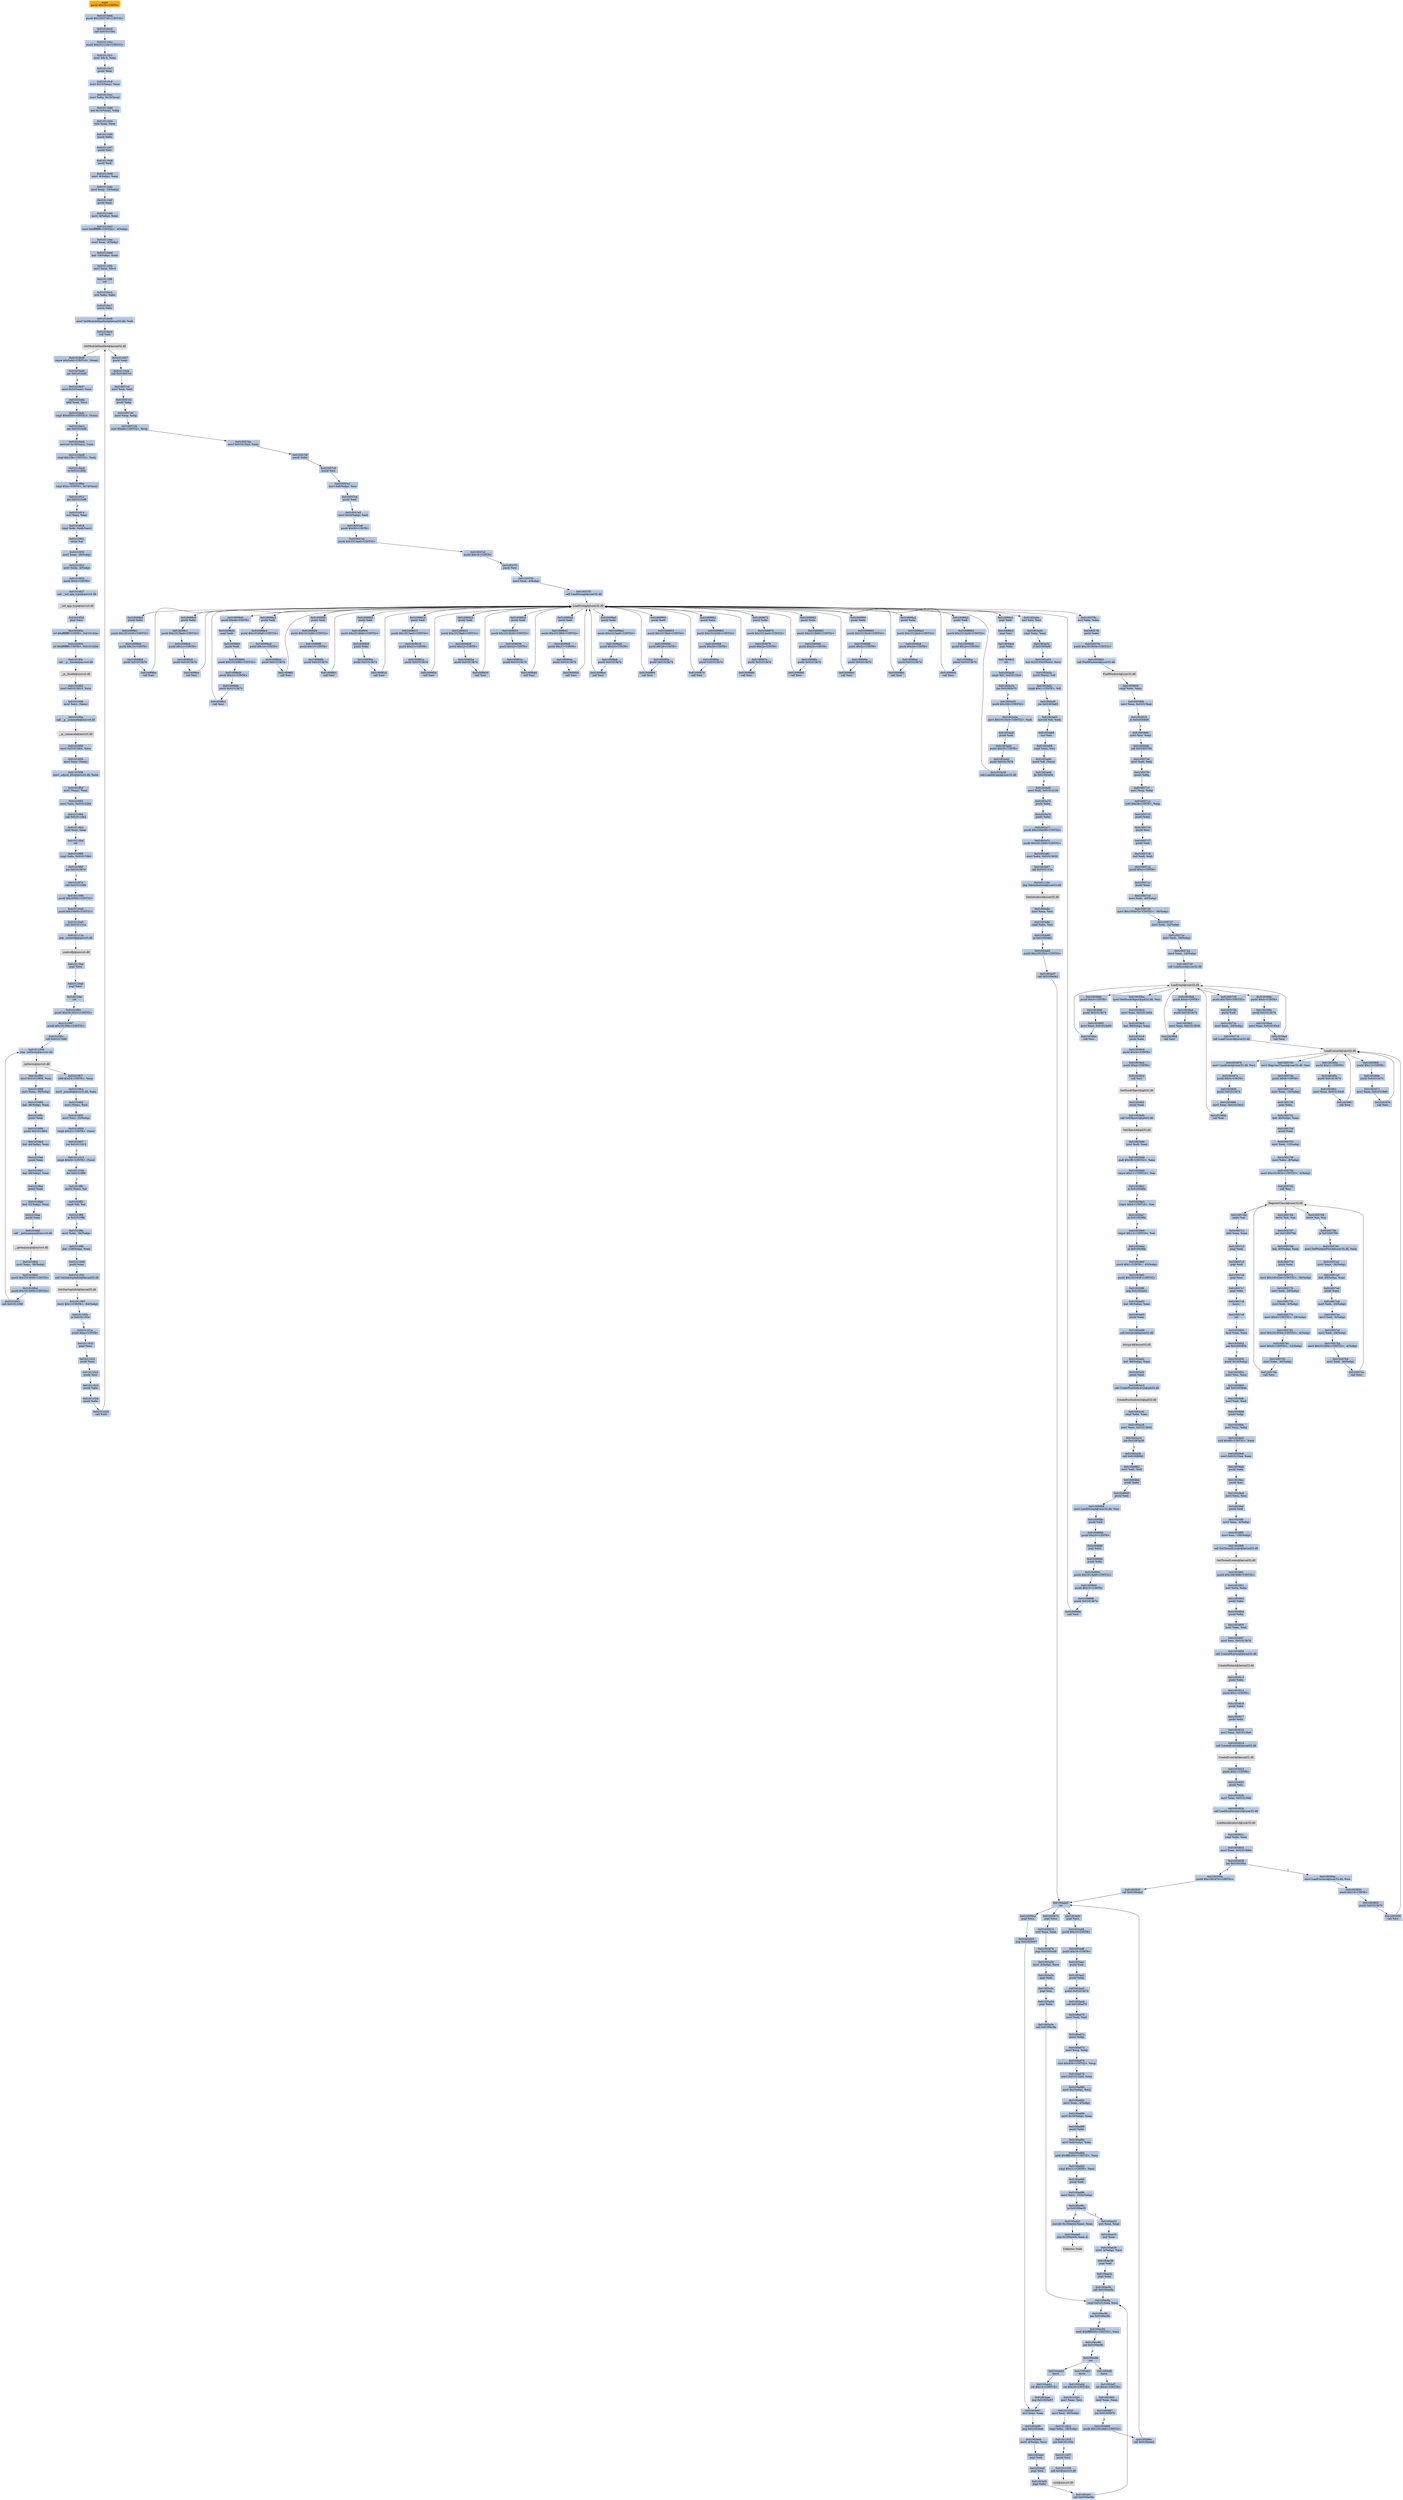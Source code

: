 digraph G {
node[shape=rectangle,style=filled,fillcolor=lightsteelblue,color=lightsteelblue]
bgcolor="transparent"
a0x01010eb9pushl_0x70UINT8[label="start\npushl $0x70<UINT8>",color="lightgrey",fillcolor="orange"];
a0x01010ebbpushl_0x1003748UINT32[label="0x01010ebb\npushl $0x1003748<UINT32>"];
a0x01010ec0call_0x010110bc[label="0x01010ec0\ncall 0x010110bc"];
a0x010110bcpushl_0x101110eUINT32[label="0x010110bc\npushl $0x101110e<UINT32>"];
a0x010110c1movl_fs_0_eax[label="0x010110c1\nmovl %fs:0, %eax"];
a0x010110c7pushl_eax[label="0x010110c7\npushl %eax"];
a0x010110c8movl_0x10esp__eax[label="0x010110c8\nmovl 0x10(%esp), %eax"];
a0x010110ccmovl_ebp_0x10esp_[label="0x010110cc\nmovl %ebp, 0x10(%esp)"];
a0x010110d0leal_0x10esp__ebp[label="0x010110d0\nleal 0x10(%esp), %ebp"];
a0x010110d4subl_eax_esp[label="0x010110d4\nsubl %eax, %esp"];
a0x010110d6pushl_ebx[label="0x010110d6\npushl %ebx"];
a0x010110d7pushl_esi[label="0x010110d7\npushl %esi"];
a0x010110d8pushl_edi[label="0x010110d8\npushl %edi"];
a0x010110d9movl__8ebp__eax[label="0x010110d9\nmovl -8(%ebp), %eax"];
a0x010110dcmovl_esp__24ebp_[label="0x010110dc\nmovl %esp, -24(%ebp)"];
a0x010110dfpushl_eax[label="0x010110df\npushl %eax"];
a0x010110e0movl__4ebp__eax[label="0x010110e0\nmovl -4(%ebp), %eax"];
a0x010110e3movl_0xffffffffUINT32__4ebp_[label="0x010110e3\nmovl $0xffffffff<UINT32>, -4(%ebp)"];
a0x010110eamovl_eax__8ebp_[label="0x010110ea\nmovl %eax, -8(%ebp)"];
a0x010110edleal__16ebp__eax[label="0x010110ed\nleal -16(%ebp), %eax"];
a0x010110f0movl_eax_fs_0[label="0x010110f0\nmovl %eax, %fs:0"];
a0x010110f6ret[label="0x010110f6\nret"];
a0x01010ec5xorl_ebx_ebx[label="0x01010ec5\nxorl %ebx, %ebx"];
a0x01010ec7pushl_ebx[label="0x01010ec7\npushl %ebx"];
a0x01010ec8movl_GetModuleHandleA_kernel32_dll_edi[label="0x01010ec8\nmovl GetModuleHandleA@kernel32.dll, %edi"];
a0x01010ececall_edi[label="0x01010ece\ncall %edi"];
GetModuleHandleA_kernel32_dll[label="GetModuleHandleA@kernel32.dll",color="lightgrey",fillcolor="lightgrey"];
a0x01010ed0cmpw_0x5a4dUINT16_eax_[label="0x01010ed0\ncmpw $0x5a4d<UINT16>, (%eax)"];
a0x01010ed5jne_0x01010ef6[label="0x01010ed5\njne 0x01010ef6"];
a0x01010ed7movl_0x3ceax__ecx[label="0x01010ed7\nmovl 0x3c(%eax), %ecx"];
a0x01010edaaddl_eax_ecx[label="0x01010eda\naddl %eax, %ecx"];
a0x01010edccmpl_0x4550UINT32_ecx_[label="0x01010edc\ncmpl $0x4550<UINT32>, (%ecx)"];
a0x01010ee2jne_0x01010ef6[label="0x01010ee2\njne 0x01010ef6"];
a0x01010ee4movzwl_0x18ecx__eax[label="0x01010ee4\nmovzwl 0x18(%ecx), %eax"];
a0x01010ee8cmpl_0x10bUINT32_eax[label="0x01010ee8\ncmpl $0x10b<UINT32>, %eax"];
a0x01010eedje_0x01010f0e[label="0x01010eed\nje 0x01010f0e"];
a0x01010f0ecmpl_0xeUINT8_0x74ecx_[label="0x01010f0e\ncmpl $0xe<UINT8>, 0x74(%ecx)"];
a0x01010f12jbe_0x01010ef6[label="0x01010f12\njbe 0x01010ef6"];
a0x01010f14xorl_eax_eax[label="0x01010f14\nxorl %eax, %eax"];
a0x01010f16cmpl_ebx_0xe8ecx_[label="0x01010f16\ncmpl %ebx, 0xe8(%ecx)"];
a0x01010f1csetne_al[label="0x01010f1c\nsetne %al"];
a0x01010f1fmovl_eax__28ebp_[label="0x01010f1f\nmovl %eax, -28(%ebp)"];
a0x01010f22movl_ebx__4ebp_[label="0x01010f22\nmovl %ebx, -4(%ebp)"];
a0x01010f25pushl_0x2UINT8[label="0x01010f25\npushl $0x2<UINT8>"];
a0x01010f27call___set_app_type_msvcrt_dll[label="0x01010f27\ncall __set_app_type@msvcrt.dll"];
a__set_app_type_msvcrt_dll[label="__set_app_type@msvcrt.dll",color="lightgrey",fillcolor="lightgrey"];
a0x01010f2dpopl_ecx[label="0x01010f2d\npopl %ecx"];
a0x01010f2eorl_0xffffffffUINT8_0x010142ac[label="0x01010f2e\norl $0xffffffff<UINT8>, 0x010142ac"];
a0x01010f35orl_0xffffffffUINT8_0x010142b0[label="0x01010f35\norl $0xffffffff<UINT8>, 0x010142b0"];
a0x01010f3ccall___p__fmode_msvcrt_dll[label="0x01010f3c\ncall __p__fmode@msvcrt.dll"];
a__p__fmode_msvcrt_dll[label="__p__fmode@msvcrt.dll",color="lightgrey",fillcolor="lightgrey"];
a0x01010f42movl_0x01013810_ecx[label="0x01010f42\nmovl 0x01013810, %ecx"];
a0x01010f48movl_ecx_eax_[label="0x01010f48\nmovl %ecx, (%eax)"];
a0x01010f4acall___p__commode_msvcrt_dll[label="0x01010f4a\ncall __p__commode@msvcrt.dll"];
a__p__commode_msvcrt_dll[label="__p__commode@msvcrt.dll",color="lightgrey",fillcolor="lightgrey"];
a0x01010f50movl_0x0101380c_ecx[label="0x01010f50\nmovl 0x0101380c, %ecx"];
a0x01010f56movl_ecx_eax_[label="0x01010f56\nmovl %ecx, (%eax)"];
a0x01010f58movl__adjust_fdiv_msvcrt_dll_eax[label="0x01010f58\nmovl _adjust_fdiv@msvcrt.dll, %eax"];
a0x01010f5dmovl_eax__eax[label="0x01010f5d\nmovl (%eax), %eax"];
a0x01010f5fmovl_eax_0x010142b4[label="0x01010f5f\nmovl %eax, 0x010142b4"];
a0x01010f64call_0x010110b2[label="0x01010f64\ncall 0x010110b2"];
a0x010110b2xorl_eax_eax[label="0x010110b2\nxorl %eax, %eax"];
a0x010110b4ret[label="0x010110b4\nret"];
a0x01010f69cmpl_ebx_0x010133b0[label="0x01010f69\ncmpl %ebx, 0x010133b0"];
a0x01010f6fjne_0x01010f7d[label="0x01010f6f\njne 0x01010f7d"];
a0x01010f7dcall_0x0101109b[label="0x01010f7d\ncall 0x0101109b"];
a0x0101109bpushl_0x30000UINT32[label="0x0101109b\npushl $0x30000<UINT32>"];
a0x010110a0pushl_0x10000UINT32[label="0x010110a0\npushl $0x10000<UINT32>"];
a0x010110a5call_0x0101111a[label="0x010110a5\ncall 0x0101111a"];
a0x0101111ajmp__controlfp_msvcrt_dll[label="0x0101111a\njmp _controlfp@msvcrt.dll"];
a_controlfp_msvcrt_dll[label="_controlfp@msvcrt.dll",color="lightgrey",fillcolor="lightgrey"];
a0x010110aapopl_ecx[label="0x010110aa\npopl %ecx"];
a0x010110abpopl_ecx[label="0x010110ab\npopl %ecx"];
a0x010110acret[label="0x010110ac\nret"];
a0x01010f82pushl_0x1013010UINT32[label="0x01010f82\npushl $0x1013010<UINT32>"];
a0x01010f87pushl_0x101300cUINT32[label="0x01010f87\npushl $0x101300c<UINT32>"];
a0x01010f8ccall_0x01011090[label="0x01010f8c\ncall 0x01011090"];
a0x01011090jmp__initterm_msvcrt_dll[label="0x01011090\njmp _initterm@msvcrt.dll"];
a_initterm_msvcrt_dll[label="_initterm@msvcrt.dll",color="lightgrey",fillcolor="lightgrey"];
a0x01010f91movl_0x01013808_eax[label="0x01010f91\nmovl 0x01013808, %eax"];
a0x01010f96movl_eax__36ebp_[label="0x01010f96\nmovl %eax, -36(%ebp)"];
a0x01010f99leal__36ebp__eax[label="0x01010f99\nleal -36(%ebp), %eax"];
a0x01010f9cpushl_eax[label="0x01010f9c\npushl %eax"];
a0x01010f9dpushl_0x01013804[label="0x01010f9d\npushl 0x01013804"];
a0x01010fa3leal__44ebp__eax[label="0x01010fa3\nleal -44(%ebp), %eax"];
a0x01010fa6pushl_eax[label="0x01010fa6\npushl %eax"];
a0x01010fa7leal__48ebp__eax[label="0x01010fa7\nleal -48(%ebp), %eax"];
a0x01010faapushl_eax[label="0x01010faa\npushl %eax"];
a0x01010fableal__52ebp__eax[label="0x01010fab\nleal -52(%ebp), %eax"];
a0x01010faepushl_eax[label="0x01010fae\npushl %eax"];
a0x01010fafcall___getmainargs_msvcrt_dll[label="0x01010faf\ncall __getmainargs@msvcrt.dll"];
a__getmainargs_msvcrt_dll[label="__getmainargs@msvcrt.dll",color="lightgrey",fillcolor="lightgrey"];
a0x01010fb5movl_eax__56ebp_[label="0x01010fb5\nmovl %eax, -56(%ebp)"];
a0x01010fb8pushl_0x1013008UINT32[label="0x01010fb8\npushl $0x1013008<UINT32>"];
a0x01010fbdpushl_0x1013000UINT32[label="0x01010fbd\npushl $0x1013000<UINT32>"];
a0x01010fc2call_0x01011090[label="0x01010fc2\ncall 0x01011090"];
a0x01010fc7addl_0x24UINT8_esp[label="0x01010fc7\naddl $0x24<UINT8>, %esp"];
a0x01010fcamovl__acmdln_msvcrt_dll_eax[label="0x01010fca\nmovl _acmdln@msvcrt.dll, %eax"];
a0x01010fcfmovl_eax__esi[label="0x01010fcf\nmovl (%eax), %esi"];
a0x01010fd1movl_esi__32ebp_[label="0x01010fd1\nmovl %esi, -32(%ebp)"];
a0x01010fd4cmpb_0x22UINT8_esi_[label="0x01010fd4\ncmpb $0x22<UINT8>, (%esi)"];
a0x01010fd7jne_0x01011013[label="0x01010fd7\njne 0x01011013"];
a0x01011013cmpb_0x20UINT8_esi_[label="0x01011013\ncmpb $0x20<UINT8>, (%esi)"];
a0x01011016jbe_0x01010ff0[label="0x01011016\njbe 0x01010ff0"];
a0x01010ff0movb_esi__al[label="0x01010ff0\nmovb (%esi), %al"];
a0x01010ff2cmpb_bl_al[label="0x01010ff2\ncmpb %bl, %al"];
a0x01010ff4je_0x01010ffa[label="0x01010ff4\nje 0x01010ffa"];
a0x01010ffamovl_ebx__84ebp_[label="0x01010ffa\nmovl %ebx, -84(%ebp)"];
a0x01010ffdleal__128ebp__eax[label="0x01010ffd\nleal -128(%ebp), %eax"];
a0x01011000pushl_eax[label="0x01011000\npushl %eax"];
a0x01011001call_GetStartupInfoA_kernel32_dll[label="0x01011001\ncall GetStartupInfoA@kernel32.dll"];
GetStartupInfoA_kernel32_dll[label="GetStartupInfoA@kernel32.dll",color="lightgrey",fillcolor="lightgrey"];
a0x01011007testb_0x1UINT8__84ebp_[label="0x01011007\ntestb $0x1<UINT8>, -84(%ebp)"];
a0x0101100bje_0x0101101e[label="0x0101100b\nje 0x0101101e"];
a0x0101101epushl_0xaUINT8[label="0x0101101e\npushl $0xa<UINT8>"];
a0x01011020popl_eax[label="0x01011020\npopl %eax"];
a0x01011021pushl_eax[label="0x01011021\npushl %eax"];
a0x01011022pushl_esi[label="0x01011022\npushl %esi"];
a0x01011023pushl_ebx[label="0x01011023\npushl %ebx"];
a0x01011024pushl_ebx[label="0x01011024\npushl %ebx"];
a0x01011025call_edi[label="0x01011025\ncall %edi"];
a0x01011027pushl_eax[label="0x01011027\npushl %eax"];
a0x01011028call_0x010057cf[label="0x01011028\ncall 0x010057cf"];
a0x010057cfmovl_edi_edi[label="0x010057cf\nmovl %edi, %edi"];
a0x010057d1pushl_ebp[label="0x010057d1\npushl %ebp"];
a0x010057d2movl_esp_ebp[label="0x010057d2\nmovl %esp, %ebp"];
a0x010057d4subl_0xa8UINT32_esp[label="0x010057d4\nsubl $0xa8<UINT32>, %esp"];
a0x010057damovl_0x010133a4_eax[label="0x010057da\nmovl 0x010133a4, %eax"];
a0x010057dfpushl_ebx[label="0x010057df\npushl %ebx"];
a0x010057e0pushl_esi[label="0x010057e0\npushl %esi"];
a0x010057e1movl_0x8ebp__esi[label="0x010057e1\nmovl 0x8(%ebp), %esi"];
a0x010057e4pushl_edi[label="0x010057e4\npushl %edi"];
a0x010057e5movl_0x10ebp__edi[label="0x010057e5\nmovl 0x10(%ebp), %edi"];
a0x010057e8pushl_0x20UINT8[label="0x010057e8\npushl $0x20<UINT8>"];
a0x010057eapushl_0x1013aa0UINT32[label="0x010057ea\npushl $0x1013aa0<UINT32>"];
a0x010057efpushl_0x16UINT8[label="0x010057ef\npushl $0x16<UINT8>"];
a0x010057f1pushl_esi[label="0x010057f1\npushl %esi"];
a0x010057f2movl_eax__4ebp_[label="0x010057f2\nmovl %eax, -4(%ebp)"];
a0x010057f5call_LoadStringA_user32_dll[label="0x010057f5\ncall LoadStringA@user32.dll"];
LoadStringA_user32_dll[label="LoadStringA@user32.dll",color="lightgrey",fillcolor="lightgrey"];
a0x010057fbxorl_ebx_ebx[label="0x010057fb\nxorl %ebx, %ebx"];
a0x010057fdpushl_ebx[label="0x010057fd\npushl %ebx"];
a0x010057fepushl_0x1013034UINT32[label="0x010057fe\npushl $0x1013034<UINT32>"];
a0x01005803call_FindWindowA_user32_dll[label="0x01005803\ncall FindWindowA@user32.dll"];
FindWindowA_user32_dll[label="FindWindowA@user32.dll",color="lightgrey",fillcolor="lightgrey"];
a0x01005809cmpl_ebx_eax[label="0x01005809\ncmpl %ebx, %eax"];
a0x0100580bmovl_eax_0x01013ba4[label="0x0100580b\nmovl %eax, 0x01013ba4"];
a0x01005810je_0x01005849[label="0x01005810\nje 0x01005849"];
a0x01005849movl_esi_eax[label="0x01005849\nmovl %esi, %eax"];
a0x0100584bcall_0x0100570d[label="0x0100584b\ncall 0x0100570d"];
a0x0100570dmovl_edi_edi[label="0x0100570d\nmovl %edi, %edi"];
a0x0100570fpushl_ebp[label="0x0100570f\npushl %ebp"];
a0x01005710movl_esp_ebp[label="0x01005710\nmovl %esp, %ebp"];
a0x01005712subl_0x28UINT8_esp[label="0x01005712\nsubl $0x28<UINT8>, %esp"];
a0x01005715pushl_ebx[label="0x01005715\npushl %ebx"];
a0x01005716pushl_esi[label="0x01005716\npushl %esi"];
a0x01005717pushl_edi[label="0x01005717\npushl %edi"];
a0x01005718xorl_edi_edi[label="0x01005718\nxorl %edi, %edi"];
a0x0100571apushl_0x2UINT8[label="0x0100571a\npushl $0x2<UINT8>"];
a0x0100571cpushl_eax[label="0x0100571c\npushl %eax"];
a0x0100571dmovl_edi__40ebp_[label="0x0100571d\nmovl %edi, -40(%ebp)"];
a0x01005720movl_0x1004e7bUINT32__36ebp_[label="0x01005720\nmovl $0x1004e7b<UINT32>, -36(%ebp)"];
a0x01005727movl_edi__32ebp_[label="0x01005727\nmovl %edi, -32(%ebp)"];
a0x0100572amovl_edi__28ebp_[label="0x0100572a\nmovl %edi, -28(%ebp)"];
a0x0100572dmovl_eax__24ebp_[label="0x0100572d\nmovl %eax, -24(%ebp)"];
a0x01005730call_LoadIconA_user32_dll[label="0x01005730\ncall LoadIconA@user32.dll"];
LoadIconA_user32_dll[label="LoadIconA@user32.dll",color="lightgrey",fillcolor="lightgrey"];
a0x01005736pushl_0x7f00UINT32[label="0x01005736\npushl $0x7f00<UINT32>"];
a0x0100573bpushl_edi[label="0x0100573b\npushl %edi"];
a0x0100573cmovl_eax__20ebp_[label="0x0100573c\nmovl %eax, -20(%ebp)"];
a0x0100573fcall_LoadCursorA_user32_dll[label="0x0100573f\ncall LoadCursorA@user32.dll"];
LoadCursorA_user32_dll[label="LoadCursorA@user32.dll",color="lightgrey",fillcolor="lightgrey"];
a0x01005745movl_RegisterClassA_user32_dll_esi[label="0x01005745\nmovl RegisterClassA@user32.dll, %esi"];
a0x0100574bpushl_0x8UINT8[label="0x0100574b\npushl $0x8<UINT8>"];
a0x0100574dmovl_eax__16ebp_[label="0x0100574d\nmovl %eax, -16(%ebp)"];
a0x01005750popl_ebx[label="0x01005750\npopl %ebx"];
a0x01005751leal__40ebp__eax[label="0x01005751\nleal -40(%ebp), %eax"];
a0x01005754pushl_eax[label="0x01005754\npushl %eax"];
a0x01005755movl_edi__12ebp_[label="0x01005755\nmovl %edi, -12(%ebp)"];
a0x01005758movl_ebx__8ebp_[label="0x01005758\nmovl %ebx, -8(%ebp)"];
a0x0100575bmovl_0x1013034UINT32__4ebp_[label="0x0100575b\nmovl $0x1013034<UINT32>, -4(%ebp)"];
a0x01005762call_esi[label="0x01005762\ncall %esi"];
RegisterClassA_user32_dll[label="RegisterClassA@user32.dll",color="lightgrey",fillcolor="lightgrey"];
a0x01005764testw_ax_ax[label="0x01005764\ntestw %ax, %ax"];
a0x01005767jne_0x0100576d[label="0x01005767\njne 0x0100576d"];
a0x0100576dleal__40ebp__eax[label="0x0100576d\nleal -40(%ebp), %eax"];
a0x01005770pushl_eax[label="0x01005770\npushl %eax"];
a0x01005771movl_0x10042eeUINT32__36ebp_[label="0x01005771\nmovl $0x10042ee<UINT32>, -36(%ebp)"];
a0x01005778movl_edi__20ebp_[label="0x01005778\nmovl %edi, -20(%ebp)"];
a0x0100577bmovl_edi__8ebp_[label="0x0100577b\nmovl %edi, -8(%ebp)"];
a0x0100577emovl_0x4UINT32__28ebp_[label="0x0100577e\nmovl $0x4<UINT32>, -28(%ebp)"];
a0x01005785movl_0x1013044UINT32__4ebp_[label="0x01005785\nmovl $0x1013044<UINT32>, -4(%ebp)"];
a0x0100578cmovl_0xdUINT32__12ebp_[label="0x0100578c\nmovl $0xd<UINT32>, -12(%ebp)"];
a0x01005793movl_ebx__40ebp_[label="0x01005793\nmovl %ebx, -40(%ebp)"];
a0x01005796call_esi[label="0x01005796\ncall %esi"];
a0x01005798testw_ax_ax[label="0x01005798\ntestw %ax, %ax"];
a0x0100579bje_0x01005769[label="0x0100579b\nje 0x01005769"];
a0x0100579dmovl_DefWindowProcA_user32_dll_eax[label="0x0100579d\nmovl DefWindowProcA@user32.dll, %eax"];
a0x010057a2movl_eax__36ebp_[label="0x010057a2\nmovl %eax, -36(%ebp)"];
a0x010057a5leal__40ebp__eax[label="0x010057a5\nleal -40(%ebp), %eax"];
a0x010057a8pushl_eax[label="0x010057a8\npushl %eax"];
a0x010057a9movl_edi__20ebp_[label="0x010057a9\nmovl %edi, -20(%ebp)"];
a0x010057acmovl_edi__8ebp_[label="0x010057ac\nmovl %edi, -8(%ebp)"];
a0x010057afmovl_edi__28ebp_[label="0x010057af\nmovl %edi, -28(%ebp)"];
a0x010057b2movl_0x101304cUINT32__4ebp_[label="0x010057b2\nmovl $0x101304c<UINT32>, -4(%ebp)"];
a0x010057b9movl_edi__40ebp_[label="0x010057b9\nmovl %edi, -40(%ebp)"];
a0x010057bccall_esi[label="0x010057bc\ncall %esi"];
a0x010057benegw_ax[label="0x010057be\nnegw %ax"];
a0x010057c1sbbl_eax_eax[label="0x010057c1\nsbbl %eax, %eax"];
a0x010057c3negl_eax[label="0x010057c3\nnegl %eax"];
a0x010057c5popl_edi[label="0x010057c5\npopl %edi"];
a0x010057c6popl_esi[label="0x010057c6\npopl %esi"];
a0x010057c7popl_ebx[label="0x010057c7\npopl %ebx"];
a0x010057c8leave_[label="0x010057c8\nleave "];
a0x010057c9ret[label="0x010057c9\nret"];
a0x01005850testl_eax_eax[label="0x01005850\ntestl %eax, %eax"];
a0x01005852jne_0x0100585b[label="0x01005852\njne 0x0100585b"];
a0x0100585bpushl_0x14ebp_[label="0x0100585b\npushl 0x14(%ebp)"];
a0x0100585emovl_esi_ecx[label="0x0100585e\nmovl %esi, %ecx"];
a0x01005860call_0x010038db[label="0x01005860\ncall 0x010038db"];
a0x010038dbmovl_edi_edi[label="0x010038db\nmovl %edi, %edi"];
a0x010038ddpushl_ebp[label="0x010038dd\npushl %ebp"];
a0x010038demovl_esp_ebp[label="0x010038de\nmovl %esp, %ebp"];
a0x010038e0subl_0x88UINT32_esp[label="0x010038e0\nsubl $0x88<UINT32>, %esp"];
a0x010038e6movl_0x010133a4_eax[label="0x010038e6\nmovl 0x010133a4, %eax"];
a0x010038ebpushl_ebx[label="0x010038eb\npushl %ebx"];
a0x010038ecpushl_esi[label="0x010038ec\npushl %esi"];
a0x010038edmovl_ecx_esi[label="0x010038ed\nmovl %ecx, %esi"];
a0x010038efpushl_edi[label="0x010038ef\npushl %edi"];
a0x010038f0movl_eax__4ebp_[label="0x010038f0\nmovl %eax, -4(%ebp)"];
a0x010038f3movl_esi__100ebp_[label="0x010038f3\nmovl %esi, -100(%ebp)"];
a0x010038f6call_GetThreadLocale_kernel32_dll[label="0x010038f6\ncall GetThreadLocale@kernel32.dll"];
GetThreadLocale_kernel32_dll[label="GetThreadLocale@kernel32.dll",color="lightgrey",fillcolor="lightgrey"];
a0x010038fcpushl_0x1001698UINT32[label="0x010038fc\npushl $0x1001698<UINT32>"];
a0x01003901xorl_ebx_ebx[label="0x01003901\nxorl %ebx, %ebx"];
a0x01003903pushl_ebx[label="0x01003903\npushl %ebx"];
a0x01003904pushl_ebx[label="0x01003904\npushl %ebx"];
a0x01003905movl_eax_edi[label="0x01003905\nmovl %eax, %edi"];
a0x01003907movl_esi_0x01013b74[label="0x01003907\nmovl %esi, 0x01013b74"];
a0x0100390dcall_CreateMutexA_kernel32_dll[label="0x0100390d\ncall CreateMutexA@kernel32.dll"];
CreateMutexA_kernel32_dll[label="CreateMutexA@kernel32.dll",color="lightgrey",fillcolor="lightgrey"];
a0x01003913pushl_ebx[label="0x01003913\npushl %ebx"];
a0x01003914pushl_0x1UINT8[label="0x01003914\npushl $0x1<UINT8>"];
a0x01003916pushl_ebx[label="0x01003916\npushl %ebx"];
a0x01003917pushl_ebx[label="0x01003917\npushl %ebx"];
a0x01003918movl_eax_0x01013ba0[label="0x01003918\nmovl %eax, 0x01013ba0"];
a0x0100391dcall_CreateEventA_kernel32_dll[label="0x0100391d\ncall CreateEventA@kernel32.dll"];
CreateEventA_kernel32_dll[label="CreateEventA@kernel32.dll",color="lightgrey",fillcolor="lightgrey"];
a0x01003923pushl_0x1UINT8[label="0x01003923\npushl $0x1<UINT8>"];
a0x01003925pushl_esi[label="0x01003925\npushl %esi"];
a0x01003926movl_eax_0x01013f40[label="0x01003926\nmovl %eax, 0x01013f40"];
a0x0100392bcall_LoadAcceleratorsA_user32_dll[label="0x0100392b\ncall LoadAcceleratorsA@user32.dll"];
LoadAcceleratorsA_user32_dll[label="LoadAcceleratorsA@user32.dll",color="lightgrey",fillcolor="lightgrey"];
a0x01003931cmpl_ebx_eax[label="0x01003931\ncmpl %ebx, %eax"];
a0x01003933movl_eax_0x01013b64[label="0x01003933\nmovl %eax, 0x01013b64"];
a0x01003938jne_0x0100394a[label="0x01003938\njne 0x0100394a"];
a0x0100393apushl_0x1001674UINT32[label="0x0100393a\npushl $0x1001674<UINT32>"];
a0x0100394amovl_LoadCursorA_user32_dll_esi[label="0x0100394a\nmovl LoadCursorA@user32.dll, %esi"];
a0x01003950pushl_0x10UINT8[label="0x01003950\npushl $0x10<UINT8>"];
a0x01003952pushl_0x01013b74[label="0x01003952\npushl 0x01013b74"];
a0x01003958call_esi[label="0x01003958\ncall %esi"];
a0x0100395apushl_0x11UINT8[label="0x0100395a\npushl $0x11<UINT8>"];
a0x0100395cpushl_0x01013b74[label="0x0100395c\npushl 0x01013b74"];
a0x01003962movl_eax_0x010134c8[label="0x01003962\nmovl %eax, 0x010134c8"];
a0x01003967call_esi[label="0x01003967\ncall %esi"];
a0x01003969pushl_0x12UINT8[label="0x01003969\npushl $0x12<UINT8>"];
a0x0100396bpushl_0x01013b74[label="0x0100396b\npushl 0x01013b74"];
a0x01003971movl_eax_0x010134d0[label="0x01003971\nmovl %eax, 0x010134d0"];
a0x01003976call_esi[label="0x01003976\ncall %esi"];
a0x01003978movl_LoadIconA_user32_dll_esi[label="0x01003978\nmovl LoadIconA@user32.dll, %esi"];
a0x0100397epushl_0x4UINT8[label="0x0100397e\npushl $0x4<UINT8>"];
a0x01003980pushl_0x01013b74[label="0x01003980\npushl 0x01013b74"];
a0x01003986movl_eax_0x010134c0[label="0x01003986\nmovl %eax, 0x010134c0"];
a0x0100398bcall_esi[label="0x0100398b\ncall %esi"];
a0x0100398dpushl_0x3UINT8[label="0x0100398d\npushl $0x3<UINT8>"];
a0x0100398fpushl_0x01013b74[label="0x0100398f\npushl 0x01013b74"];
a0x01003995movl_eax_0x01013a80[label="0x01003995\nmovl %eax, 0x01013a80"];
a0x0100399acall_esi[label="0x0100399a\ncall %esi"];
a0x0100399cpushl_0x5UINT8[label="0x0100399c\npushl $0x5<UINT8>"];
a0x0100399epushl_0x01013b74[label="0x0100399e\npushl 0x01013b74"];
a0x010039a4movl_eax_0x010140c4[label="0x010039a4\nmovl %eax, 0x010140c4"];
a0x010039a9call_esi[label="0x010039a9\ncall %esi"];
a0x010039abpushl_0xdUINT8[label="0x010039ab\npushl $0xd<UINT8>"];
a0x010039adpushl_0x01013b74[label="0x010039ad\npushl 0x01013b74"];
a0x010039b3movl_eax_0x01013838[label="0x010039b3\nmovl %eax, 0x01013838"];
a0x010039b8call_esi[label="0x010039b8\ncall %esi"];
a0x010039bamovl_GetStockObject_gdi32_dll_esi[label="0x010039ba\nmovl GetStockObject@gdi32.dll, %esi"];
a0x010039c0movl_eax_0x01013e04[label="0x010039c0\nmovl %eax, 0x01013e04"];
a0x010039c5leal__88ebp__eax[label="0x010039c5\nleal -88(%ebp), %eax"];
a0x010039c8pushl_eax[label="0x010039c8\npushl %eax"];
a0x010039c9pushl_0x3cUINT8[label="0x010039c9\npushl $0x3c<UINT8>"];
a0x010039cbpushl_0xdUINT8[label="0x010039cb\npushl $0xd<UINT8>"];
a0x010039cdcall_esi[label="0x010039cd\ncall %esi"];
GetStockObject_gdi32_dll[label="GetStockObject@gdi32.dll",color="lightgrey",fillcolor="lightgrey"];
a0x010039cfpushl_eax[label="0x010039cf\npushl %eax"];
a0x010039d0call_GetObjectA_gdi32_dll[label="0x010039d0\ncall GetObjectA@gdi32.dll"];
GetObjectA_gdi32_dll[label="GetObjectA@gdi32.dll",color="lightgrey",fillcolor="lightgrey"];
a0x010039d6movl_edi_eax[label="0x010039d6\nmovl %edi, %eax"];
a0x010039d8andl_0x3ffUINT32_eax[label="0x010039d8\nandl $0x3ff<UINT32>, %eax"];
a0x010039ddcmpw_0x11UINT16_ax[label="0x010039dd\ncmpw $0x11<UINT16>, %ax"];
a0x010039e1je_0x010039fa[label="0x010039e1\nje 0x010039fa"];
a0x010039e3cmpw_0x4UINT16_ax[label="0x010039e3\ncmpw $0x4<UINT16>, %ax"];
a0x010039e7je_0x010039fa[label="0x010039e7\nje 0x010039fa"];
a0x010039e9cmpw_0x12UINT16_ax[label="0x010039e9\ncmpw $0x12<UINT16>, %ax"];
a0x010039edje_0x010039fa[label="0x010039ed\nje 0x010039fa"];
a0x010039efmovb_0x1UINT8__65ebp_[label="0x010039ef\nmovb $0x1<UINT8>, -65(%ebp)"];
a0x010039f3pushl_0x1001658UINT32[label="0x010039f3\npushl $0x1001658<UINT32>"];
a0x010039f8jmp_0x01003a02[label="0x010039f8\njmp 0x01003a02"];
a0x01003a02leal__60ebp__eax[label="0x01003a02\nleal -60(%ebp), %eax"];
a0x01003a05pushl_eax[label="0x01003a05\npushl %eax"];
a0x01003a06call_lstrcpyA_kernel32_dll[label="0x01003a06\ncall lstrcpyA@kernel32.dll"];
lstrcpyA_kernel32_dll[label="lstrcpyA@kernel32.dll",color="lightgrey",fillcolor="lightgrey"];
a0x01003a0cleal__88ebp__eax[label="0x01003a0c\nleal -88(%ebp), %eax"];
a0x01003a0fpushl_eax[label="0x01003a0f\npushl %eax"];
a0x01003a10call_CreateFontIndirectA_gdi32_dll[label="0x01003a10\ncall CreateFontIndirectA@gdi32.dll"];
CreateFontIndirectA_gdi32_dll[label="CreateFontIndirectA@gdi32.dll",color="lightgrey",fillcolor="lightgrey"];
a0x01003a16cmpl_ebx_eax[label="0x01003a16\ncmpl %ebx, %eax"];
a0x01003a18movl_eax_0x01013b04[label="0x01003a18\nmovl %eax, 0x01013b04"];
a0x01003a1djne_0x01003a28[label="0x01003a1d\njne 0x01003a28"];
a0x01003a28call_0x01009882[label="0x01003a28\ncall 0x01009882"];
a0x01009882movl_edi_edi[label="0x01009882\nmovl %edi, %edi"];
a0x01009884pushl_ebx[label="0x01009884\npushl %ebx"];
a0x01009885pushl_esi[label="0x01009885\npushl %esi"];
a0x01009886movl_LoadStringA_user32_dll_esi[label="0x01009886\nmovl LoadStringA@user32.dll, %esi"];
a0x0100988cpushl_edi[label="0x0100988c\npushl %edi"];
a0x0100988dpushl_0x20UINT8[label="0x0100988d\npushl $0x20<UINT8>"];
a0x0100988fpopl_ebx[label="0x0100988f\npopl %ebx"];
a0x01009890pushl_ebx[label="0x01009890\npushl %ebx"];
a0x01009891pushl_0x1013a60UINT32[label="0x01009891\npushl $0x1013a60<UINT32>"];
a0x01009896pushl_0x15UINT8[label="0x01009896\npushl $0x15<UINT8>"];
a0x01009898pushl_0x01013b74[label="0x01009898\npushl 0x01013b74"];
a0x0100989ecall_esi[label="0x0100989e\ncall %esi"];
a0x010098a0pushl_ebx[label="0x010098a0\npushl %ebx"];
a0x010098a1pushl_0x1013aa0UINT32[label="0x010098a1\npushl $0x1013aa0<UINT32>"];
a0x010098a6pushl_0x16UINT8[label="0x010098a6\npushl $0x16<UINT8>"];
a0x010098a8pushl_0x01013b74[label="0x010098a8\npushl 0x01013b74"];
a0x010098aecall_esi[label="0x010098ae\ncall %esi"];
a0x010098b0pushl_ebx[label="0x010098b0\npushl %ebx"];
a0x010098b1pushl_0x1014140UINT32[label="0x010098b1\npushl $0x1014140<UINT32>"];
a0x010098b6pushl_0x1bUINT8[label="0x010098b6\npushl $0x1b<UINT8>"];
a0x010098b8pushl_0x01013b74[label="0x010098b8\npushl 0x01013b74"];
a0x010098becall_esi[label="0x010098be\ncall %esi"];
a0x010098c0pushl_ebx[label="0x010098c0\npushl %ebx"];
a0x010098c1pushl_0x1013be0UINT32[label="0x010098c1\npushl $0x1013be0<UINT32>"];
a0x010098c6pushl_0x1cUINT8[label="0x010098c6\npushl $0x1c<UINT8>"];
a0x010098c8pushl_0x01013b74[label="0x010098c8\npushl 0x01013b74"];
a0x010098cecall_esi[label="0x010098ce\ncall %esi"];
a0x010098d0pushl_0x40UINT8[label="0x010098d0\npushl $0x40<UINT8>"];
a0x010098d2popl_edi[label="0x010098d2\npopl %edi"];
a0x010098d3pushl_edi[label="0x010098d3\npushl %edi"];
a0x010098d4pushl_0x1014080UINT32[label="0x010098d4\npushl $0x1014080<UINT32>"];
a0x010098d9pushl_0x1dUINT8[label="0x010098d9\npushl $0x1d<UINT8>"];
a0x010098dbpushl_0x01013b74[label="0x010098db\npushl 0x01013b74"];
a0x010098e1call_esi[label="0x010098e1\ncall %esi"];
a0x010098e3pushl_edi[label="0x010098e3\npushl %edi"];
a0x010098e4pushl_0x10140e0UINT32[label="0x010098e4\npushl $0x10140e0<UINT32>"];
a0x010098e9pushl_0x1eUINT8[label="0x010098e9\npushl $0x1e<UINT8>"];
a0x010098ebpushl_0x01013b74[label="0x010098eb\npushl 0x01013b74"];
a0x010098f1call_esi[label="0x010098f1\ncall %esi"];
a0x010098f3pushl_edi[label="0x010098f3\npushl %edi"];
a0x010098f4pushl_0x1013a00UINT32[label="0x010098f4\npushl $0x1013a00<UINT32>"];
a0x010098f9pushl_0x1fUINT8[label="0x010098f9\npushl $0x1f<UINT8>"];
a0x010098fbpushl_0x01013b74[label="0x010098fb\npushl 0x01013b74"];
a0x01009901call_esi[label="0x01009901\ncall %esi"];
a0x01009903pushl_edi[label="0x01009903\npushl %edi"];
a0x01009904pushl_0x1014040UINT32[label="0x01009904\npushl $0x1014040<UINT32>"];
a0x01009909pushl_ebx[label="0x01009909\npushl %ebx"];
a0x0100990apushl_0x01013b74[label="0x0100990a\npushl 0x01013b74"];
a0x01009910call_esi[label="0x01009910\ncall %esi"];
a0x01009912pushl_edi[label="0x01009912\npushl %edi"];
a0x01009913pushl_0x1013ea0UINT32[label="0x01009913\npushl $0x1013ea0<UINT32>"];
a0x01009918pushl_0x21UINT8[label="0x01009918\npushl $0x21<UINT8>"];
a0x0100991apushl_0x01013b74[label="0x0100991a\npushl 0x01013b74"];
a0x01009920call_esi[label="0x01009920\ncall %esi"];
a0x01009922pushl_edi[label="0x01009922\npushl %edi"];
a0x01009923pushl_0x10139a0UINT32[label="0x01009923\npushl $0x10139a0<UINT32>"];
a0x01009928pushl_0x22UINT8[label="0x01009928\npushl $0x22<UINT8>"];
a0x0100992apushl_0x01013b74[label="0x0100992a\npushl 0x01013b74"];
a0x01009930call_esi[label="0x01009930\ncall %esi"];
a0x01009932pushl_edi[label="0x01009932\npushl %edi"];
a0x01009933pushl_0x1013b20UINT32[label="0x01009933\npushl $0x1013b20<UINT32>"];
a0x01009938pushl_0x23UINT8[label="0x01009938\npushl $0x23<UINT8>"];
a0x0100993apushl_0x01013b74[label="0x0100993a\npushl 0x01013b74"];
a0x01009940call_esi[label="0x01009940\ncall %esi"];
a0x01009942pushl_edi[label="0x01009942\npushl %edi"];
a0x01009943pushl_0x1013f00UINT32[label="0x01009943\npushl $0x1013f00<UINT32>"];
a0x01009948pushl_0x27UINT8[label="0x01009948\npushl $0x27<UINT8>"];
a0x0100994apushl_0x01013b74[label="0x0100994a\npushl 0x01013b74"];
a0x01009950call_esi[label="0x01009950\ncall %esi"];
a0x01009952pushl_edi[label="0x01009952\npushl %edi"];
a0x01009953pushl_0x1013fe0UINT32[label="0x01009953\npushl $0x1013fe0<UINT32>"];
a0x01009958pushl_0x28UINT8[label="0x01009958\npushl $0x28<UINT8>"];
a0x0100995apushl_0x01013b74[label="0x0100995a\npushl 0x01013b74"];
a0x01009960call_esi[label="0x01009960\ncall %esi"];
a0x01009962pushl_ebx[label="0x01009962\npushl %ebx"];
a0x01009963pushl_0x1014160UINT32[label="0x01009963\npushl $0x1014160<UINT32>"];
a0x01009968pushl_0x29UINT8[label="0x01009968\npushl $0x29<UINT8>"];
a0x0100996apushl_0x01013b74[label="0x0100996a\npushl 0x01013b74"];
a0x01009970call_esi[label="0x01009970\ncall %esi"];
a0x01009972pushl_ebx[label="0x01009972\npushl %ebx"];
a0x01009973pushl_0x1013ae0UINT32[label="0x01009973\npushl $0x1013ae0<UINT32>"];
a0x01009978pushl_0x2aUINT8[label="0x01009978\npushl $0x2a<UINT8>"];
a0x0100997apushl_0x01013b74[label="0x0100997a\npushl 0x01013b74"];
a0x01009980call_esi[label="0x01009980\ncall %esi"];
a0x01009982pushl_ebx[label="0x01009982\npushl %ebx"];
a0x01009983pushl_0x1013b80UINT32[label="0x01009983\npushl $0x1013b80<UINT32>"];
a0x01009988pushl_0x2bUINT8[label="0x01009988\npushl $0x2b<UINT8>"];
a0x0100998apushl_0x01013b74[label="0x0100998a\npushl 0x01013b74"];
a0x01009990call_esi[label="0x01009990\ncall %esi"];
a0x01009992pushl_ebx[label="0x01009992\npushl %ebx"];
a0x01009993pushl_0x1013bc0UINT32[label="0x01009993\npushl $0x1013bc0<UINT32>"];
a0x01009998pushl_0x2cUINT8[label="0x01009998\npushl $0x2c<UINT8>"];
a0x0100999apushl_0x01013b74[label="0x0100999a\npushl 0x01013b74"];
a0x010099a0call_esi[label="0x010099a0\ncall %esi"];
a0x010099a2pushl_ebx[label="0x010099a2\npushl %ebx"];
a0x010099a3pushl_0x1013de0UINT32[label="0x010099a3\npushl $0x1013de0<UINT32>"];
a0x010099a8pushl_0x2dUINT8[label="0x010099a8\npushl $0x2d<UINT8>"];
a0x010099aapushl_0x01013b74[label="0x010099aa\npushl 0x01013b74"];
a0x010099b0call_esi[label="0x010099b0\ncall %esi"];
a0x010099b2pushl_edi[label="0x010099b2\npushl %edi"];
a0x010099b3pushl_0x1013e20UINT32[label="0x010099b3\npushl $0x1013e20<UINT32>"];
a0x010099b8pushl_0x2eUINT8[label="0x010099b8\npushl $0x2e<UINT8>"];
a0x010099bapushl_0x01013b74[label="0x010099ba\npushl 0x01013b74"];
a0x010099c0call_esi[label="0x010099c0\ncall %esi"];
a0x010099c2popl_edi[label="0x010099c2\npopl %edi"];
a0x010099c3popl_esi[label="0x010099c3\npopl %esi"];
a0x010099c4popl_ebx[label="0x010099c4\npopl %ebx"];
a0x010099c5ret[label="0x010099c5\nret"];
a0x01003a2dcmpb_bl_0x010133c0[label="0x01003a2d\ncmpb %bl, 0x010133c0"];
a0x01003a33jne_0x01003a75[label="0x01003a33\njne 0x01003a75"];
a0x01003a35pushl_0x100UINT32[label="0x01003a35\npushl $0x100<UINT32>"];
a0x01003a3amovl_0x10133c0UINT32_edi[label="0x01003a3a\nmovl $0x10133c0<UINT32>, %edi"];
a0x01003a3fpushl_edi[label="0x01003a3f\npushl %edi"];
a0x01003a40pushl_0x39UINT8[label="0x01003a40\npushl $0x39<UINT8>"];
a0x01003a42pushl_0x01013b74[label="0x01003a42\npushl 0x01013b74"];
a0x01003a48call_LoadStringA_user32_dll[label="0x01003a48\ncall LoadStringA@user32.dll"];
a0x01003a4exorl_esi_esi[label="0x01003a4e\nxorl %esi, %esi"];
a0x01003a50cmpl_ebx_eax[label="0x01003a50\ncmpl %ebx, %eax"];
a0x01003a52jl_0x01003a6f[label="0x01003a52\njl 0x01003a6f"];
a0x01003a54leal_0x10133c0esi__ecx[label="0x01003a54\nleal 0x10133c0(%esi), %ecx"];
a0x01003a5amovb_ecx__dl[label="0x01003a5a\nmovb (%ecx), %dl"];
a0x01003a5ccmpb_0x1UINT8_dl[label="0x01003a5c\ncmpb $0x1<UINT8>, %dl"];
a0x01003a5fjne_0x01003a65[label="0x01003a5f\njne 0x01003a65"];
a0x01003a65movsbl_dl_edx[label="0x01003a65\nmovsbl %dl, %edx"];
a0x01003a68incl_esi[label="0x01003a68\nincl %esi"];
a0x01003a69cmpl_eax_esi[label="0x01003a69\ncmpl %eax, %esi"];
a0x01003a6bmovb_dl_ecx_[label="0x01003a6b\nmovb %dl, (%ecx)"];
a0x01003a6djle_0x01003a54[label="0x01003a6d\njle 0x01003a54"];
a0x01003a6fmovl_edi_0x01014120[label="0x01003a6f\nmovl %edi, 0x01014120"];
a0x01003a75pushl_ebx[label="0x01003a75\npushl %ebx"];
a0x01003a76pushl_ebx[label="0x01003a76\npushl %ebx"];
a0x01003a77pushl_0x100d39fUINT32[label="0x01003a77\npushl $0x100d39f<UINT32>"];
a0x01003a7cpushl_0x1013508UINT32[label="0x01003a7c\npushl $0x1013508<UINT32>"];
a0x01003a81movl_ebx_0x01013834[label="0x01003a81\nmovl %ebx, 0x01013834"];
a0x01003a87call_0x0101113e[label="0x01003a87\ncall 0x0101113e"];
a0x0101113ejmp_DdeInitializeA_user32_dll[label="0x0101113e\njmp DdeInitializeA@user32.dll"];
DdeInitializeA_user32_dll[label="DdeInitializeA@user32.dll",color="lightgrey",fillcolor="lightgrey"];
a0x01003a8cmovl_eax_esi[label="0x01003a8c\nmovl %eax, %esi"];
a0x01003a8ecmpl_ebx_esi[label="0x01003a8e\ncmpl %ebx, %esi"];
a0x01003a90je_0x01003ab3[label="0x01003a90\nje 0x01003ab3"];
a0x01003a92pushl_0x1001624UINT32[label="0x01003a92\npushl $0x1001624<UINT32>"];
a0x01003a97call_0x0100eda2[label="0x01003a97\ncall 0x0100eda2"];
a0x0100eda2ret[label="0x0100eda2\nret"];
a0x01003a9cpopl_ecx[label="0x01003a9c\npopl %ecx"];
a0x01003a9dpushl_0x10UINT8[label="0x01003a9d\npushl $0x10<UINT8>"];
a0x01003a9fpushl_0x16UINT8[label="0x01003a9f\npushl $0x16<UINT8>"];
a0x01003aa1pushl_esi[label="0x01003aa1\npushl %esi"];
a0x01003aa2pushl_ebx[label="0x01003aa2\npushl %ebx"];
a0x01003aa3pushl_0x01013b74[label="0x01003aa3\npushl 0x01013b74"];
a0x01003aa9call_0x0100ad70[label="0x01003aa9\ncall 0x0100ad70"];
a0x0100ad70movl_edi_edi[label="0x0100ad70\nmovl %edi, %edi"];
a0x0100ad72pushl_ebp[label="0x0100ad72\npushl %ebp"];
a0x0100ad73movl_esp_ebp[label="0x0100ad73\nmovl %esp, %ebp"];
a0x0100ad75subl_0x408UINT32_esp[label="0x0100ad75\nsubl $0x408<UINT32>, %esp"];
a0x0100ad7bmovl_0x010133a4_eax[label="0x0100ad7b\nmovl 0x010133a4, %eax"];
a0x0100ad80movl_0xcebp__ecx[label="0x0100ad80\nmovl 0xc(%ebp), %ecx"];
a0x0100ad83movl_eax__4ebp_[label="0x0100ad83\nmovl %eax, -4(%ebp)"];
a0x0100ad86movl_0x10ebp__eax[label="0x0100ad86\nmovl 0x10(%ebp), %eax"];
a0x0100ad89pushl_ebx[label="0x0100ad89\npushl %ebx"];
a0x0100ad8amovl_0x8ebp__ebx[label="0x0100ad8a\nmovl 0x8(%ebp), %ebx"];
a0x0100ad8daddl_0xffffc000UINT32_eax[label="0x0100ad8d\naddl $0xffffc000<UINT32>, %eax"];
a0x0100ad92cmpl_0x11UINT8_eax[label="0x0100ad92\ncmpl $0x11<UINT8>, %eax"];
a0x0100ad95pushl_edi[label="0x0100ad95\npushl %edi"];
a0x0100ad96movl_ecx__1032ebp_[label="0x0100ad96\nmovl %ecx, -1032(%ebp)"];
a0x0100ad9cja_0x0100ae33[label="0x0100ad9c\nja 0x0100ae33"];
a0x0100ada2movzbl_0x100ae4ceax__eax[label="0x0100ada2\nmovzbl 0x100ae4c(%eax), %eax"];
a0x0100ae33xorl_eax_eax[label="0x0100ae33\nxorl %eax, %eax"];
a0x0100ae35incl_eax[label="0x0100ae35\nincl %eax"];
a0x0100ae36movl__4ebp__ecx[label="0x0100ae36\nmovl -4(%ebp), %ecx"];
a0x0100ae39popl_edi[label="0x0100ae39\npopl %edi"];
a0x0100ae3apopl_ebx[label="0x0100ae3a\npopl %ebx"];
a0x0100ae3bcall_0x0100ec8a[label="0x0100ae3b\ncall 0x0100ec8a"];
a0x0100ec8acmpl_0x010133a4_ecx[label="0x0100ec8a\ncmpl 0x010133a4, %ecx"];
a0x0100ec90jne_0x0100ec9b[label="0x0100ec90\njne 0x0100ec9b"];
a0x0100ec92testl_0xffff0000UINT32_ecx[label="0x0100ec92\ntestl $0xffff0000<UINT32>, %ecx"];
a0x0100ec98jne_0x0100ec9b[label="0x0100ec98\njne 0x0100ec9b"];
a0x0100ec9aret[label="0x0100ec9a\nret"];
a0x0100ae40leave_[label="0x0100ae40\nleave "];
a0x0100ae41ret_0x14UINT16[label="0x0100ae41\nret $0x14<UINT16>"];
a0x01003aaejmp_0x01003e97[label="0x01003aae\njmp 0x01003e97"];
a0x01003e97xorl_eax_eax[label="0x01003e97\nxorl %eax, %eax"];
a0x01003e99jmp_0x01003eeb[label="0x01003e99\njmp 0x01003eeb"];
a0x01003eebmovl__4ebp__ecx[label="0x01003eeb\nmovl -4(%ebp), %ecx"];
a0x01003eeepopl_edi[label="0x01003eee\npopl %edi"];
a0x01003eefpopl_esi[label="0x01003eef\npopl %esi"];
a0x01003ef0popl_ebx[label="0x01003ef0\npopl %ebx"];
a0x01003ef1call_0x0100ec8a[label="0x01003ef1\ncall 0x0100ec8a"];
a0x01003ef6leave_[label="0x01003ef6\nleave "];
a0x01003ef7ret_0x4UINT16[label="0x01003ef7\nret $0x4<UINT16>"];
a0x01005865testl_eax_eax[label="0x01005865\ntestl %eax, %eax"];
a0x01005867jne_0x0100587b[label="0x01005867\njne 0x0100587b"];
a0x01005869pushl_0x10018e0UINT32[label="0x01005869\npushl $0x10018e0<UINT32>"];
a0x0100586ecall_0x0100eda2[label="0x0100586e\ncall 0x0100eda2"];
a0x01005873popl_ecx[label="0x01005873\npopl %ecx"];
a0x01005874xorl_eax_eax[label="0x01005874\nxorl %eax, %eax"];
a0x01005876jmp_0x01005a58[label="0x01005876\njmp 0x01005a58"];
a0x01005a58movl__4ebp__ecx[label="0x01005a58\nmovl -4(%ebp), %ecx"];
a0x01005a5bpopl_edi[label="0x01005a5b\npopl %edi"];
a0x01005a5cpopl_esi[label="0x01005a5c\npopl %esi"];
a0x01005a5dpopl_ebx[label="0x01005a5d\npopl %ebx"];
a0x01005a5ecall_0x0100ec8a[label="0x01005a5e\ncall 0x0100ec8a"];
a0x01005a63leave_[label="0x01005a63\nleave "];
a0x01005a64ret_0x10UINT16[label="0x01005a64\nret $0x10<UINT16>"];
a0x0101102dmovl_eax_esi[label="0x0101102d\nmovl %eax, %esi"];
a0x0101102fmovl_esi__60ebp_[label="0x0101102f\nmovl %esi, -60(%ebp)"];
a0x01011032cmpl_ebx__28ebp_[label="0x01011032\ncmpl %ebx, -28(%ebp)"];
a0x01011035jne_0x0101103e[label="0x01011035\njne 0x0101103e"];
a0x01011037pushl_esi[label="0x01011037\npushl %esi"];
a0x01011038call_exit_msvcrt_dll[label="0x01011038\ncall exit@msvcrt.dll"];
exit_msvcrt_dll[label="exit@msvcrt.dll",color="lightgrey",fillcolor="lightgrey"];
a0x0100ada9jmp_0x100ae44eax4_[label="0x0100ada9\njmp 0x100ae44(,%eax,4)"];
Unknown_Node[label="Unknown Node",color="lightgrey",fillcolor="lightgrey"];
a0x0100393fcall_0x0100eda2[label="0x0100393f\ncall 0x0100eda2"];
a0x01003944popl_ecx[label="0x01003944\npopl %ecx"];
a0x01003945jmp_0x01003e97[label="0x01003945\njmp 0x01003e97"];
a0x01010eb9pushl_0x70UINT8 -> a0x01010ebbpushl_0x1003748UINT32 [color="#000000"];
a0x01010ebbpushl_0x1003748UINT32 -> a0x01010ec0call_0x010110bc [color="#000000"];
a0x01010ec0call_0x010110bc -> a0x010110bcpushl_0x101110eUINT32 [color="#000000"];
a0x010110bcpushl_0x101110eUINT32 -> a0x010110c1movl_fs_0_eax [color="#000000"];
a0x010110c1movl_fs_0_eax -> a0x010110c7pushl_eax [color="#000000"];
a0x010110c7pushl_eax -> a0x010110c8movl_0x10esp__eax [color="#000000"];
a0x010110c8movl_0x10esp__eax -> a0x010110ccmovl_ebp_0x10esp_ [color="#000000"];
a0x010110ccmovl_ebp_0x10esp_ -> a0x010110d0leal_0x10esp__ebp [color="#000000"];
a0x010110d0leal_0x10esp__ebp -> a0x010110d4subl_eax_esp [color="#000000"];
a0x010110d4subl_eax_esp -> a0x010110d6pushl_ebx [color="#000000"];
a0x010110d6pushl_ebx -> a0x010110d7pushl_esi [color="#000000"];
a0x010110d7pushl_esi -> a0x010110d8pushl_edi [color="#000000"];
a0x010110d8pushl_edi -> a0x010110d9movl__8ebp__eax [color="#000000"];
a0x010110d9movl__8ebp__eax -> a0x010110dcmovl_esp__24ebp_ [color="#000000"];
a0x010110dcmovl_esp__24ebp_ -> a0x010110dfpushl_eax [color="#000000"];
a0x010110dfpushl_eax -> a0x010110e0movl__4ebp__eax [color="#000000"];
a0x010110e0movl__4ebp__eax -> a0x010110e3movl_0xffffffffUINT32__4ebp_ [color="#000000"];
a0x010110e3movl_0xffffffffUINT32__4ebp_ -> a0x010110eamovl_eax__8ebp_ [color="#000000"];
a0x010110eamovl_eax__8ebp_ -> a0x010110edleal__16ebp__eax [color="#000000"];
a0x010110edleal__16ebp__eax -> a0x010110f0movl_eax_fs_0 [color="#000000"];
a0x010110f0movl_eax_fs_0 -> a0x010110f6ret [color="#000000"];
a0x010110f6ret -> a0x01010ec5xorl_ebx_ebx [color="#000000"];
a0x01010ec5xorl_ebx_ebx -> a0x01010ec7pushl_ebx [color="#000000"];
a0x01010ec7pushl_ebx -> a0x01010ec8movl_GetModuleHandleA_kernel32_dll_edi [color="#000000"];
a0x01010ec8movl_GetModuleHandleA_kernel32_dll_edi -> a0x01010ececall_edi [color="#000000"];
a0x01010ececall_edi -> GetModuleHandleA_kernel32_dll [color="#000000"];
GetModuleHandleA_kernel32_dll -> a0x01010ed0cmpw_0x5a4dUINT16_eax_ [color="#000000"];
a0x01010ed0cmpw_0x5a4dUINT16_eax_ -> a0x01010ed5jne_0x01010ef6 [color="#000000"];
a0x01010ed5jne_0x01010ef6 -> a0x01010ed7movl_0x3ceax__ecx [color="#000000",label="F"];
a0x01010ed7movl_0x3ceax__ecx -> a0x01010edaaddl_eax_ecx [color="#000000"];
a0x01010edaaddl_eax_ecx -> a0x01010edccmpl_0x4550UINT32_ecx_ [color="#000000"];
a0x01010edccmpl_0x4550UINT32_ecx_ -> a0x01010ee2jne_0x01010ef6 [color="#000000"];
a0x01010ee2jne_0x01010ef6 -> a0x01010ee4movzwl_0x18ecx__eax [color="#000000",label="F"];
a0x01010ee4movzwl_0x18ecx__eax -> a0x01010ee8cmpl_0x10bUINT32_eax [color="#000000"];
a0x01010ee8cmpl_0x10bUINT32_eax -> a0x01010eedje_0x01010f0e [color="#000000"];
a0x01010eedje_0x01010f0e -> a0x01010f0ecmpl_0xeUINT8_0x74ecx_ [color="#000000",label="T"];
a0x01010f0ecmpl_0xeUINT8_0x74ecx_ -> a0x01010f12jbe_0x01010ef6 [color="#000000"];
a0x01010f12jbe_0x01010ef6 -> a0x01010f14xorl_eax_eax [color="#000000",label="F"];
a0x01010f14xorl_eax_eax -> a0x01010f16cmpl_ebx_0xe8ecx_ [color="#000000"];
a0x01010f16cmpl_ebx_0xe8ecx_ -> a0x01010f1csetne_al [color="#000000"];
a0x01010f1csetne_al -> a0x01010f1fmovl_eax__28ebp_ [color="#000000"];
a0x01010f1fmovl_eax__28ebp_ -> a0x01010f22movl_ebx__4ebp_ [color="#000000"];
a0x01010f22movl_ebx__4ebp_ -> a0x01010f25pushl_0x2UINT8 [color="#000000"];
a0x01010f25pushl_0x2UINT8 -> a0x01010f27call___set_app_type_msvcrt_dll [color="#000000"];
a0x01010f27call___set_app_type_msvcrt_dll -> a__set_app_type_msvcrt_dll [color="#000000"];
a__set_app_type_msvcrt_dll -> a0x01010f2dpopl_ecx [color="#000000"];
a0x01010f2dpopl_ecx -> a0x01010f2eorl_0xffffffffUINT8_0x010142ac [color="#000000"];
a0x01010f2eorl_0xffffffffUINT8_0x010142ac -> a0x01010f35orl_0xffffffffUINT8_0x010142b0 [color="#000000"];
a0x01010f35orl_0xffffffffUINT8_0x010142b0 -> a0x01010f3ccall___p__fmode_msvcrt_dll [color="#000000"];
a0x01010f3ccall___p__fmode_msvcrt_dll -> a__p__fmode_msvcrt_dll [color="#000000"];
a__p__fmode_msvcrt_dll -> a0x01010f42movl_0x01013810_ecx [color="#000000"];
a0x01010f42movl_0x01013810_ecx -> a0x01010f48movl_ecx_eax_ [color="#000000"];
a0x01010f48movl_ecx_eax_ -> a0x01010f4acall___p__commode_msvcrt_dll [color="#000000"];
a0x01010f4acall___p__commode_msvcrt_dll -> a__p__commode_msvcrt_dll [color="#000000"];
a__p__commode_msvcrt_dll -> a0x01010f50movl_0x0101380c_ecx [color="#000000"];
a0x01010f50movl_0x0101380c_ecx -> a0x01010f56movl_ecx_eax_ [color="#000000"];
a0x01010f56movl_ecx_eax_ -> a0x01010f58movl__adjust_fdiv_msvcrt_dll_eax [color="#000000"];
a0x01010f58movl__adjust_fdiv_msvcrt_dll_eax -> a0x01010f5dmovl_eax__eax [color="#000000"];
a0x01010f5dmovl_eax__eax -> a0x01010f5fmovl_eax_0x010142b4 [color="#000000"];
a0x01010f5fmovl_eax_0x010142b4 -> a0x01010f64call_0x010110b2 [color="#000000"];
a0x01010f64call_0x010110b2 -> a0x010110b2xorl_eax_eax [color="#000000"];
a0x010110b2xorl_eax_eax -> a0x010110b4ret [color="#000000"];
a0x010110b4ret -> a0x01010f69cmpl_ebx_0x010133b0 [color="#000000"];
a0x01010f69cmpl_ebx_0x010133b0 -> a0x01010f6fjne_0x01010f7d [color="#000000"];
a0x01010f6fjne_0x01010f7d -> a0x01010f7dcall_0x0101109b [color="#000000",label="T"];
a0x01010f7dcall_0x0101109b -> a0x0101109bpushl_0x30000UINT32 [color="#000000"];
a0x0101109bpushl_0x30000UINT32 -> a0x010110a0pushl_0x10000UINT32 [color="#000000"];
a0x010110a0pushl_0x10000UINT32 -> a0x010110a5call_0x0101111a [color="#000000"];
a0x010110a5call_0x0101111a -> a0x0101111ajmp__controlfp_msvcrt_dll [color="#000000"];
a0x0101111ajmp__controlfp_msvcrt_dll -> a_controlfp_msvcrt_dll [color="#000000"];
a_controlfp_msvcrt_dll -> a0x010110aapopl_ecx [color="#000000"];
a0x010110aapopl_ecx -> a0x010110abpopl_ecx [color="#000000"];
a0x010110abpopl_ecx -> a0x010110acret [color="#000000"];
a0x010110acret -> a0x01010f82pushl_0x1013010UINT32 [color="#000000"];
a0x01010f82pushl_0x1013010UINT32 -> a0x01010f87pushl_0x101300cUINT32 [color="#000000"];
a0x01010f87pushl_0x101300cUINT32 -> a0x01010f8ccall_0x01011090 [color="#000000"];
a0x01010f8ccall_0x01011090 -> a0x01011090jmp__initterm_msvcrt_dll [color="#000000"];
a0x01011090jmp__initterm_msvcrt_dll -> a_initterm_msvcrt_dll [color="#000000"];
a_initterm_msvcrt_dll -> a0x01010f91movl_0x01013808_eax [color="#000000"];
a0x01010f91movl_0x01013808_eax -> a0x01010f96movl_eax__36ebp_ [color="#000000"];
a0x01010f96movl_eax__36ebp_ -> a0x01010f99leal__36ebp__eax [color="#000000"];
a0x01010f99leal__36ebp__eax -> a0x01010f9cpushl_eax [color="#000000"];
a0x01010f9cpushl_eax -> a0x01010f9dpushl_0x01013804 [color="#000000"];
a0x01010f9dpushl_0x01013804 -> a0x01010fa3leal__44ebp__eax [color="#000000"];
a0x01010fa3leal__44ebp__eax -> a0x01010fa6pushl_eax [color="#000000"];
a0x01010fa6pushl_eax -> a0x01010fa7leal__48ebp__eax [color="#000000"];
a0x01010fa7leal__48ebp__eax -> a0x01010faapushl_eax [color="#000000"];
a0x01010faapushl_eax -> a0x01010fableal__52ebp__eax [color="#000000"];
a0x01010fableal__52ebp__eax -> a0x01010faepushl_eax [color="#000000"];
a0x01010faepushl_eax -> a0x01010fafcall___getmainargs_msvcrt_dll [color="#000000"];
a0x01010fafcall___getmainargs_msvcrt_dll -> a__getmainargs_msvcrt_dll [color="#000000"];
a__getmainargs_msvcrt_dll -> a0x01010fb5movl_eax__56ebp_ [color="#000000"];
a0x01010fb5movl_eax__56ebp_ -> a0x01010fb8pushl_0x1013008UINT32 [color="#000000"];
a0x01010fb8pushl_0x1013008UINT32 -> a0x01010fbdpushl_0x1013000UINT32 [color="#000000"];
a0x01010fbdpushl_0x1013000UINT32 -> a0x01010fc2call_0x01011090 [color="#000000"];
a0x01010fc2call_0x01011090 -> a0x01011090jmp__initterm_msvcrt_dll [color="#000000"];
a_initterm_msvcrt_dll -> a0x01010fc7addl_0x24UINT8_esp [color="#000000"];
a0x01010fc7addl_0x24UINT8_esp -> a0x01010fcamovl__acmdln_msvcrt_dll_eax [color="#000000"];
a0x01010fcamovl__acmdln_msvcrt_dll_eax -> a0x01010fcfmovl_eax__esi [color="#000000"];
a0x01010fcfmovl_eax__esi -> a0x01010fd1movl_esi__32ebp_ [color="#000000"];
a0x01010fd1movl_esi__32ebp_ -> a0x01010fd4cmpb_0x22UINT8_esi_ [color="#000000"];
a0x01010fd4cmpb_0x22UINT8_esi_ -> a0x01010fd7jne_0x01011013 [color="#000000"];
a0x01010fd7jne_0x01011013 -> a0x01011013cmpb_0x20UINT8_esi_ [color="#000000",label="T"];
a0x01011013cmpb_0x20UINT8_esi_ -> a0x01011016jbe_0x01010ff0 [color="#000000"];
a0x01011016jbe_0x01010ff0 -> a0x01010ff0movb_esi__al [color="#000000",label="T"];
a0x01010ff0movb_esi__al -> a0x01010ff2cmpb_bl_al [color="#000000"];
a0x01010ff2cmpb_bl_al -> a0x01010ff4je_0x01010ffa [color="#000000"];
a0x01010ff4je_0x01010ffa -> a0x01010ffamovl_ebx__84ebp_ [color="#000000",label="T"];
a0x01010ffamovl_ebx__84ebp_ -> a0x01010ffdleal__128ebp__eax [color="#000000"];
a0x01010ffdleal__128ebp__eax -> a0x01011000pushl_eax [color="#000000"];
a0x01011000pushl_eax -> a0x01011001call_GetStartupInfoA_kernel32_dll [color="#000000"];
a0x01011001call_GetStartupInfoA_kernel32_dll -> GetStartupInfoA_kernel32_dll [color="#000000"];
GetStartupInfoA_kernel32_dll -> a0x01011007testb_0x1UINT8__84ebp_ [color="#000000"];
a0x01011007testb_0x1UINT8__84ebp_ -> a0x0101100bje_0x0101101e [color="#000000"];
a0x0101100bje_0x0101101e -> a0x0101101epushl_0xaUINT8 [color="#000000",label="T"];
a0x0101101epushl_0xaUINT8 -> a0x01011020popl_eax [color="#000000"];
a0x01011020popl_eax -> a0x01011021pushl_eax [color="#000000"];
a0x01011021pushl_eax -> a0x01011022pushl_esi [color="#000000"];
a0x01011022pushl_esi -> a0x01011023pushl_ebx [color="#000000"];
a0x01011023pushl_ebx -> a0x01011024pushl_ebx [color="#000000"];
a0x01011024pushl_ebx -> a0x01011025call_edi [color="#000000"];
a0x01011025call_edi -> GetModuleHandleA_kernel32_dll [color="#000000"];
GetModuleHandleA_kernel32_dll -> a0x01011027pushl_eax [color="#000000"];
a0x01011027pushl_eax -> a0x01011028call_0x010057cf [color="#000000"];
a0x01011028call_0x010057cf -> a0x010057cfmovl_edi_edi [color="#000000"];
a0x010057cfmovl_edi_edi -> a0x010057d1pushl_ebp [color="#000000"];
a0x010057d1pushl_ebp -> a0x010057d2movl_esp_ebp [color="#000000"];
a0x010057d2movl_esp_ebp -> a0x010057d4subl_0xa8UINT32_esp [color="#000000"];
a0x010057d4subl_0xa8UINT32_esp -> a0x010057damovl_0x010133a4_eax [color="#000000"];
a0x010057damovl_0x010133a4_eax -> a0x010057dfpushl_ebx [color="#000000"];
a0x010057dfpushl_ebx -> a0x010057e0pushl_esi [color="#000000"];
a0x010057e0pushl_esi -> a0x010057e1movl_0x8ebp__esi [color="#000000"];
a0x010057e1movl_0x8ebp__esi -> a0x010057e4pushl_edi [color="#000000"];
a0x010057e4pushl_edi -> a0x010057e5movl_0x10ebp__edi [color="#000000"];
a0x010057e5movl_0x10ebp__edi -> a0x010057e8pushl_0x20UINT8 [color="#000000"];
a0x010057e8pushl_0x20UINT8 -> a0x010057eapushl_0x1013aa0UINT32 [color="#000000"];
a0x010057eapushl_0x1013aa0UINT32 -> a0x010057efpushl_0x16UINT8 [color="#000000"];
a0x010057efpushl_0x16UINT8 -> a0x010057f1pushl_esi [color="#000000"];
a0x010057f1pushl_esi -> a0x010057f2movl_eax__4ebp_ [color="#000000"];
a0x010057f2movl_eax__4ebp_ -> a0x010057f5call_LoadStringA_user32_dll [color="#000000"];
a0x010057f5call_LoadStringA_user32_dll -> LoadStringA_user32_dll [color="#000000"];
LoadStringA_user32_dll -> a0x010057fbxorl_ebx_ebx [color="#000000"];
a0x010057fbxorl_ebx_ebx -> a0x010057fdpushl_ebx [color="#000000"];
a0x010057fdpushl_ebx -> a0x010057fepushl_0x1013034UINT32 [color="#000000"];
a0x010057fepushl_0x1013034UINT32 -> a0x01005803call_FindWindowA_user32_dll [color="#000000"];
a0x01005803call_FindWindowA_user32_dll -> FindWindowA_user32_dll [color="#000000"];
FindWindowA_user32_dll -> a0x01005809cmpl_ebx_eax [color="#000000"];
a0x01005809cmpl_ebx_eax -> a0x0100580bmovl_eax_0x01013ba4 [color="#000000"];
a0x0100580bmovl_eax_0x01013ba4 -> a0x01005810je_0x01005849 [color="#000000"];
a0x01005810je_0x01005849 -> a0x01005849movl_esi_eax [color="#000000",label="T"];
a0x01005849movl_esi_eax -> a0x0100584bcall_0x0100570d [color="#000000"];
a0x0100584bcall_0x0100570d -> a0x0100570dmovl_edi_edi [color="#000000"];
a0x0100570dmovl_edi_edi -> a0x0100570fpushl_ebp [color="#000000"];
a0x0100570fpushl_ebp -> a0x01005710movl_esp_ebp [color="#000000"];
a0x01005710movl_esp_ebp -> a0x01005712subl_0x28UINT8_esp [color="#000000"];
a0x01005712subl_0x28UINT8_esp -> a0x01005715pushl_ebx [color="#000000"];
a0x01005715pushl_ebx -> a0x01005716pushl_esi [color="#000000"];
a0x01005716pushl_esi -> a0x01005717pushl_edi [color="#000000"];
a0x01005717pushl_edi -> a0x01005718xorl_edi_edi [color="#000000"];
a0x01005718xorl_edi_edi -> a0x0100571apushl_0x2UINT8 [color="#000000"];
a0x0100571apushl_0x2UINT8 -> a0x0100571cpushl_eax [color="#000000"];
a0x0100571cpushl_eax -> a0x0100571dmovl_edi__40ebp_ [color="#000000"];
a0x0100571dmovl_edi__40ebp_ -> a0x01005720movl_0x1004e7bUINT32__36ebp_ [color="#000000"];
a0x01005720movl_0x1004e7bUINT32__36ebp_ -> a0x01005727movl_edi__32ebp_ [color="#000000"];
a0x01005727movl_edi__32ebp_ -> a0x0100572amovl_edi__28ebp_ [color="#000000"];
a0x0100572amovl_edi__28ebp_ -> a0x0100572dmovl_eax__24ebp_ [color="#000000"];
a0x0100572dmovl_eax__24ebp_ -> a0x01005730call_LoadIconA_user32_dll [color="#000000"];
a0x01005730call_LoadIconA_user32_dll -> LoadIconA_user32_dll [color="#000000"];
LoadIconA_user32_dll -> a0x01005736pushl_0x7f00UINT32 [color="#000000"];
a0x01005736pushl_0x7f00UINT32 -> a0x0100573bpushl_edi [color="#000000"];
a0x0100573bpushl_edi -> a0x0100573cmovl_eax__20ebp_ [color="#000000"];
a0x0100573cmovl_eax__20ebp_ -> a0x0100573fcall_LoadCursorA_user32_dll [color="#000000"];
a0x0100573fcall_LoadCursorA_user32_dll -> LoadCursorA_user32_dll [color="#000000"];
LoadCursorA_user32_dll -> a0x01005745movl_RegisterClassA_user32_dll_esi [color="#000000"];
a0x01005745movl_RegisterClassA_user32_dll_esi -> a0x0100574bpushl_0x8UINT8 [color="#000000"];
a0x0100574bpushl_0x8UINT8 -> a0x0100574dmovl_eax__16ebp_ [color="#000000"];
a0x0100574dmovl_eax__16ebp_ -> a0x01005750popl_ebx [color="#000000"];
a0x01005750popl_ebx -> a0x01005751leal__40ebp__eax [color="#000000"];
a0x01005751leal__40ebp__eax -> a0x01005754pushl_eax [color="#000000"];
a0x01005754pushl_eax -> a0x01005755movl_edi__12ebp_ [color="#000000"];
a0x01005755movl_edi__12ebp_ -> a0x01005758movl_ebx__8ebp_ [color="#000000"];
a0x01005758movl_ebx__8ebp_ -> a0x0100575bmovl_0x1013034UINT32__4ebp_ [color="#000000"];
a0x0100575bmovl_0x1013034UINT32__4ebp_ -> a0x01005762call_esi [color="#000000"];
a0x01005762call_esi -> RegisterClassA_user32_dll [color="#000000"];
RegisterClassA_user32_dll -> a0x01005764testw_ax_ax [color="#000000"];
a0x01005764testw_ax_ax -> a0x01005767jne_0x0100576d [color="#000000"];
a0x01005767jne_0x0100576d -> a0x0100576dleal__40ebp__eax [color="#000000",label="T"];
a0x0100576dleal__40ebp__eax -> a0x01005770pushl_eax [color="#000000"];
a0x01005770pushl_eax -> a0x01005771movl_0x10042eeUINT32__36ebp_ [color="#000000"];
a0x01005771movl_0x10042eeUINT32__36ebp_ -> a0x01005778movl_edi__20ebp_ [color="#000000"];
a0x01005778movl_edi__20ebp_ -> a0x0100577bmovl_edi__8ebp_ [color="#000000"];
a0x0100577bmovl_edi__8ebp_ -> a0x0100577emovl_0x4UINT32__28ebp_ [color="#000000"];
a0x0100577emovl_0x4UINT32__28ebp_ -> a0x01005785movl_0x1013044UINT32__4ebp_ [color="#000000"];
a0x01005785movl_0x1013044UINT32__4ebp_ -> a0x0100578cmovl_0xdUINT32__12ebp_ [color="#000000"];
a0x0100578cmovl_0xdUINT32__12ebp_ -> a0x01005793movl_ebx__40ebp_ [color="#000000"];
a0x01005793movl_ebx__40ebp_ -> a0x01005796call_esi [color="#000000"];
a0x01005796call_esi -> RegisterClassA_user32_dll [color="#000000"];
RegisterClassA_user32_dll -> a0x01005798testw_ax_ax [color="#000000"];
a0x01005798testw_ax_ax -> a0x0100579bje_0x01005769 [color="#000000"];
a0x0100579bje_0x01005769 -> a0x0100579dmovl_DefWindowProcA_user32_dll_eax [color="#000000",label="F"];
a0x0100579dmovl_DefWindowProcA_user32_dll_eax -> a0x010057a2movl_eax__36ebp_ [color="#000000"];
a0x010057a2movl_eax__36ebp_ -> a0x010057a5leal__40ebp__eax [color="#000000"];
a0x010057a5leal__40ebp__eax -> a0x010057a8pushl_eax [color="#000000"];
a0x010057a8pushl_eax -> a0x010057a9movl_edi__20ebp_ [color="#000000"];
a0x010057a9movl_edi__20ebp_ -> a0x010057acmovl_edi__8ebp_ [color="#000000"];
a0x010057acmovl_edi__8ebp_ -> a0x010057afmovl_edi__28ebp_ [color="#000000"];
a0x010057afmovl_edi__28ebp_ -> a0x010057b2movl_0x101304cUINT32__4ebp_ [color="#000000"];
a0x010057b2movl_0x101304cUINT32__4ebp_ -> a0x010057b9movl_edi__40ebp_ [color="#000000"];
a0x010057b9movl_edi__40ebp_ -> a0x010057bccall_esi [color="#000000"];
a0x010057bccall_esi -> RegisterClassA_user32_dll [color="#000000"];
RegisterClassA_user32_dll -> a0x010057benegw_ax [color="#000000"];
a0x010057benegw_ax -> a0x010057c1sbbl_eax_eax [color="#000000"];
a0x010057c1sbbl_eax_eax -> a0x010057c3negl_eax [color="#000000"];
a0x010057c3negl_eax -> a0x010057c5popl_edi [color="#000000"];
a0x010057c5popl_edi -> a0x010057c6popl_esi [color="#000000"];
a0x010057c6popl_esi -> a0x010057c7popl_ebx [color="#000000"];
a0x010057c7popl_ebx -> a0x010057c8leave_ [color="#000000"];
a0x010057c8leave_ -> a0x010057c9ret [color="#000000"];
a0x010057c9ret -> a0x01005850testl_eax_eax [color="#000000"];
a0x01005850testl_eax_eax -> a0x01005852jne_0x0100585b [color="#000000"];
a0x01005852jne_0x0100585b -> a0x0100585bpushl_0x14ebp_ [color="#000000",label="T"];
a0x0100585bpushl_0x14ebp_ -> a0x0100585emovl_esi_ecx [color="#000000"];
a0x0100585emovl_esi_ecx -> a0x01005860call_0x010038db [color="#000000"];
a0x01005860call_0x010038db -> a0x010038dbmovl_edi_edi [color="#000000"];
a0x010038dbmovl_edi_edi -> a0x010038ddpushl_ebp [color="#000000"];
a0x010038ddpushl_ebp -> a0x010038demovl_esp_ebp [color="#000000"];
a0x010038demovl_esp_ebp -> a0x010038e0subl_0x88UINT32_esp [color="#000000"];
a0x010038e0subl_0x88UINT32_esp -> a0x010038e6movl_0x010133a4_eax [color="#000000"];
a0x010038e6movl_0x010133a4_eax -> a0x010038ebpushl_ebx [color="#000000"];
a0x010038ebpushl_ebx -> a0x010038ecpushl_esi [color="#000000"];
a0x010038ecpushl_esi -> a0x010038edmovl_ecx_esi [color="#000000"];
a0x010038edmovl_ecx_esi -> a0x010038efpushl_edi [color="#000000"];
a0x010038efpushl_edi -> a0x010038f0movl_eax__4ebp_ [color="#000000"];
a0x010038f0movl_eax__4ebp_ -> a0x010038f3movl_esi__100ebp_ [color="#000000"];
a0x010038f3movl_esi__100ebp_ -> a0x010038f6call_GetThreadLocale_kernel32_dll [color="#000000"];
a0x010038f6call_GetThreadLocale_kernel32_dll -> GetThreadLocale_kernel32_dll [color="#000000"];
GetThreadLocale_kernel32_dll -> a0x010038fcpushl_0x1001698UINT32 [color="#000000"];
a0x010038fcpushl_0x1001698UINT32 -> a0x01003901xorl_ebx_ebx [color="#000000"];
a0x01003901xorl_ebx_ebx -> a0x01003903pushl_ebx [color="#000000"];
a0x01003903pushl_ebx -> a0x01003904pushl_ebx [color="#000000"];
a0x01003904pushl_ebx -> a0x01003905movl_eax_edi [color="#000000"];
a0x01003905movl_eax_edi -> a0x01003907movl_esi_0x01013b74 [color="#000000"];
a0x01003907movl_esi_0x01013b74 -> a0x0100390dcall_CreateMutexA_kernel32_dll [color="#000000"];
a0x0100390dcall_CreateMutexA_kernel32_dll -> CreateMutexA_kernel32_dll [color="#000000"];
CreateMutexA_kernel32_dll -> a0x01003913pushl_ebx [color="#000000"];
a0x01003913pushl_ebx -> a0x01003914pushl_0x1UINT8 [color="#000000"];
a0x01003914pushl_0x1UINT8 -> a0x01003916pushl_ebx [color="#000000"];
a0x01003916pushl_ebx -> a0x01003917pushl_ebx [color="#000000"];
a0x01003917pushl_ebx -> a0x01003918movl_eax_0x01013ba0 [color="#000000"];
a0x01003918movl_eax_0x01013ba0 -> a0x0100391dcall_CreateEventA_kernel32_dll [color="#000000"];
a0x0100391dcall_CreateEventA_kernel32_dll -> CreateEventA_kernel32_dll [color="#000000"];
CreateEventA_kernel32_dll -> a0x01003923pushl_0x1UINT8 [color="#000000"];
a0x01003923pushl_0x1UINT8 -> a0x01003925pushl_esi [color="#000000"];
a0x01003925pushl_esi -> a0x01003926movl_eax_0x01013f40 [color="#000000"];
a0x01003926movl_eax_0x01013f40 -> a0x0100392bcall_LoadAcceleratorsA_user32_dll [color="#000000"];
a0x0100392bcall_LoadAcceleratorsA_user32_dll -> LoadAcceleratorsA_user32_dll [color="#000000"];
LoadAcceleratorsA_user32_dll -> a0x01003931cmpl_ebx_eax [color="#000000"];
a0x01003931cmpl_ebx_eax -> a0x01003933movl_eax_0x01013b64 [color="#000000"];
a0x01003933movl_eax_0x01013b64 -> a0x01003938jne_0x0100394a [color="#000000"];
a0x01003938jne_0x0100394a -> a0x0100393apushl_0x1001674UINT32 [color="#000000",label="F"];
a0x01003938jne_0x0100394a -> a0x0100394amovl_LoadCursorA_user32_dll_esi [color="#000000",label="T"];
a0x0100394amovl_LoadCursorA_user32_dll_esi -> a0x01003950pushl_0x10UINT8 [color="#000000"];
a0x01003950pushl_0x10UINT8 -> a0x01003952pushl_0x01013b74 [color="#000000"];
a0x01003952pushl_0x01013b74 -> a0x01003958call_esi [color="#000000"];
a0x01003958call_esi -> LoadCursorA_user32_dll [color="#000000"];
LoadCursorA_user32_dll -> a0x0100395apushl_0x11UINT8 [color="#000000"];
a0x0100395apushl_0x11UINT8 -> a0x0100395cpushl_0x01013b74 [color="#000000"];
a0x0100395cpushl_0x01013b74 -> a0x01003962movl_eax_0x010134c8 [color="#000000"];
a0x01003962movl_eax_0x010134c8 -> a0x01003967call_esi [color="#000000"];
a0x01003967call_esi -> LoadCursorA_user32_dll [color="#000000"];
LoadCursorA_user32_dll -> a0x01003969pushl_0x12UINT8 [color="#000000"];
a0x01003969pushl_0x12UINT8 -> a0x0100396bpushl_0x01013b74 [color="#000000"];
a0x0100396bpushl_0x01013b74 -> a0x01003971movl_eax_0x010134d0 [color="#000000"];
a0x01003971movl_eax_0x010134d0 -> a0x01003976call_esi [color="#000000"];
a0x01003976call_esi -> LoadCursorA_user32_dll [color="#000000"];
LoadCursorA_user32_dll -> a0x01003978movl_LoadIconA_user32_dll_esi [color="#000000"];
a0x01003978movl_LoadIconA_user32_dll_esi -> a0x0100397epushl_0x4UINT8 [color="#000000"];
a0x0100397epushl_0x4UINT8 -> a0x01003980pushl_0x01013b74 [color="#000000"];
a0x01003980pushl_0x01013b74 -> a0x01003986movl_eax_0x010134c0 [color="#000000"];
a0x01003986movl_eax_0x010134c0 -> a0x0100398bcall_esi [color="#000000"];
a0x0100398bcall_esi -> LoadIconA_user32_dll [color="#000000"];
LoadIconA_user32_dll -> a0x0100398dpushl_0x3UINT8 [color="#000000"];
a0x0100398dpushl_0x3UINT8 -> a0x0100398fpushl_0x01013b74 [color="#000000"];
a0x0100398fpushl_0x01013b74 -> a0x01003995movl_eax_0x01013a80 [color="#000000"];
a0x01003995movl_eax_0x01013a80 -> a0x0100399acall_esi [color="#000000"];
a0x0100399acall_esi -> LoadIconA_user32_dll [color="#000000"];
LoadIconA_user32_dll -> a0x0100399cpushl_0x5UINT8 [color="#000000"];
a0x0100399cpushl_0x5UINT8 -> a0x0100399epushl_0x01013b74 [color="#000000"];
a0x0100399epushl_0x01013b74 -> a0x010039a4movl_eax_0x010140c4 [color="#000000"];
a0x010039a4movl_eax_0x010140c4 -> a0x010039a9call_esi [color="#000000"];
a0x010039a9call_esi -> LoadIconA_user32_dll [color="#000000"];
LoadIconA_user32_dll -> a0x010039abpushl_0xdUINT8 [color="#000000"];
a0x010039abpushl_0xdUINT8 -> a0x010039adpushl_0x01013b74 [color="#000000"];
a0x010039adpushl_0x01013b74 -> a0x010039b3movl_eax_0x01013838 [color="#000000"];
a0x010039b3movl_eax_0x01013838 -> a0x010039b8call_esi [color="#000000"];
a0x010039b8call_esi -> LoadIconA_user32_dll [color="#000000"];
LoadIconA_user32_dll -> a0x010039bamovl_GetStockObject_gdi32_dll_esi [color="#000000"];
a0x010039bamovl_GetStockObject_gdi32_dll_esi -> a0x010039c0movl_eax_0x01013e04 [color="#000000"];
a0x010039c0movl_eax_0x01013e04 -> a0x010039c5leal__88ebp__eax [color="#000000"];
a0x010039c5leal__88ebp__eax -> a0x010039c8pushl_eax [color="#000000"];
a0x010039c8pushl_eax -> a0x010039c9pushl_0x3cUINT8 [color="#000000"];
a0x010039c9pushl_0x3cUINT8 -> a0x010039cbpushl_0xdUINT8 [color="#000000"];
a0x010039cbpushl_0xdUINT8 -> a0x010039cdcall_esi [color="#000000"];
a0x010039cdcall_esi -> GetStockObject_gdi32_dll [color="#000000"];
GetStockObject_gdi32_dll -> a0x010039cfpushl_eax [color="#000000"];
a0x010039cfpushl_eax -> a0x010039d0call_GetObjectA_gdi32_dll [color="#000000"];
a0x010039d0call_GetObjectA_gdi32_dll -> GetObjectA_gdi32_dll [color="#000000"];
GetObjectA_gdi32_dll -> a0x010039d6movl_edi_eax [color="#000000"];
a0x010039d6movl_edi_eax -> a0x010039d8andl_0x3ffUINT32_eax [color="#000000"];
a0x010039d8andl_0x3ffUINT32_eax -> a0x010039ddcmpw_0x11UINT16_ax [color="#000000"];
a0x010039ddcmpw_0x11UINT16_ax -> a0x010039e1je_0x010039fa [color="#000000"];
a0x010039e1je_0x010039fa -> a0x010039e3cmpw_0x4UINT16_ax [color="#000000",label="F"];
a0x010039e3cmpw_0x4UINT16_ax -> a0x010039e7je_0x010039fa [color="#000000"];
a0x010039e7je_0x010039fa -> a0x010039e9cmpw_0x12UINT16_ax [color="#000000",label="F"];
a0x010039e9cmpw_0x12UINT16_ax -> a0x010039edje_0x010039fa [color="#000000"];
a0x010039edje_0x010039fa -> a0x010039efmovb_0x1UINT8__65ebp_ [color="#000000",label="F"];
a0x010039efmovb_0x1UINT8__65ebp_ -> a0x010039f3pushl_0x1001658UINT32 [color="#000000"];
a0x010039f3pushl_0x1001658UINT32 -> a0x010039f8jmp_0x01003a02 [color="#000000"];
a0x010039f8jmp_0x01003a02 -> a0x01003a02leal__60ebp__eax [color="#000000"];
a0x01003a02leal__60ebp__eax -> a0x01003a05pushl_eax [color="#000000"];
a0x01003a05pushl_eax -> a0x01003a06call_lstrcpyA_kernel32_dll [color="#000000"];
a0x01003a06call_lstrcpyA_kernel32_dll -> lstrcpyA_kernel32_dll [color="#000000"];
lstrcpyA_kernel32_dll -> a0x01003a0cleal__88ebp__eax [color="#000000"];
a0x01003a0cleal__88ebp__eax -> a0x01003a0fpushl_eax [color="#000000"];
a0x01003a0fpushl_eax -> a0x01003a10call_CreateFontIndirectA_gdi32_dll [color="#000000"];
a0x01003a10call_CreateFontIndirectA_gdi32_dll -> CreateFontIndirectA_gdi32_dll [color="#000000"];
CreateFontIndirectA_gdi32_dll -> a0x01003a16cmpl_ebx_eax [color="#000000"];
a0x01003a16cmpl_ebx_eax -> a0x01003a18movl_eax_0x01013b04 [color="#000000"];
a0x01003a18movl_eax_0x01013b04 -> a0x01003a1djne_0x01003a28 [color="#000000"];
a0x01003a1djne_0x01003a28 -> a0x01003a28call_0x01009882 [color="#000000",label="T"];
a0x01003a28call_0x01009882 -> a0x01009882movl_edi_edi [color="#000000"];
a0x01009882movl_edi_edi -> a0x01009884pushl_ebx [color="#000000"];
a0x01009884pushl_ebx -> a0x01009885pushl_esi [color="#000000"];
a0x01009885pushl_esi -> a0x01009886movl_LoadStringA_user32_dll_esi [color="#000000"];
a0x01009886movl_LoadStringA_user32_dll_esi -> a0x0100988cpushl_edi [color="#000000"];
a0x0100988cpushl_edi -> a0x0100988dpushl_0x20UINT8 [color="#000000"];
a0x0100988dpushl_0x20UINT8 -> a0x0100988fpopl_ebx [color="#000000"];
a0x0100988fpopl_ebx -> a0x01009890pushl_ebx [color="#000000"];
a0x01009890pushl_ebx -> a0x01009891pushl_0x1013a60UINT32 [color="#000000"];
a0x01009891pushl_0x1013a60UINT32 -> a0x01009896pushl_0x15UINT8 [color="#000000"];
a0x01009896pushl_0x15UINT8 -> a0x01009898pushl_0x01013b74 [color="#000000"];
a0x01009898pushl_0x01013b74 -> a0x0100989ecall_esi [color="#000000"];
a0x0100989ecall_esi -> LoadStringA_user32_dll [color="#000000"];
LoadStringA_user32_dll -> a0x010098a0pushl_ebx [color="#000000"];
a0x010098a0pushl_ebx -> a0x010098a1pushl_0x1013aa0UINT32 [color="#000000"];
a0x010098a1pushl_0x1013aa0UINT32 -> a0x010098a6pushl_0x16UINT8 [color="#000000"];
a0x010098a6pushl_0x16UINT8 -> a0x010098a8pushl_0x01013b74 [color="#000000"];
a0x010098a8pushl_0x01013b74 -> a0x010098aecall_esi [color="#000000"];
a0x010098aecall_esi -> LoadStringA_user32_dll [color="#000000"];
LoadStringA_user32_dll -> a0x010098b0pushl_ebx [color="#000000"];
a0x010098b0pushl_ebx -> a0x010098b1pushl_0x1014140UINT32 [color="#000000"];
a0x010098b1pushl_0x1014140UINT32 -> a0x010098b6pushl_0x1bUINT8 [color="#000000"];
a0x010098b6pushl_0x1bUINT8 -> a0x010098b8pushl_0x01013b74 [color="#000000"];
a0x010098b8pushl_0x01013b74 -> a0x010098becall_esi [color="#000000"];
a0x010098becall_esi -> LoadStringA_user32_dll [color="#000000"];
LoadStringA_user32_dll -> a0x010098c0pushl_ebx [color="#000000"];
a0x010098c0pushl_ebx -> a0x010098c1pushl_0x1013be0UINT32 [color="#000000"];
a0x010098c1pushl_0x1013be0UINT32 -> a0x010098c6pushl_0x1cUINT8 [color="#000000"];
a0x010098c6pushl_0x1cUINT8 -> a0x010098c8pushl_0x01013b74 [color="#000000"];
a0x010098c8pushl_0x01013b74 -> a0x010098cecall_esi [color="#000000"];
a0x010098cecall_esi -> LoadStringA_user32_dll [color="#000000"];
LoadStringA_user32_dll -> a0x010098d0pushl_0x40UINT8 [color="#000000"];
a0x010098d0pushl_0x40UINT8 -> a0x010098d2popl_edi [color="#000000"];
a0x010098d2popl_edi -> a0x010098d3pushl_edi [color="#000000"];
a0x010098d3pushl_edi -> a0x010098d4pushl_0x1014080UINT32 [color="#000000"];
a0x010098d4pushl_0x1014080UINT32 -> a0x010098d9pushl_0x1dUINT8 [color="#000000"];
a0x010098d9pushl_0x1dUINT8 -> a0x010098dbpushl_0x01013b74 [color="#000000"];
a0x010098dbpushl_0x01013b74 -> a0x010098e1call_esi [color="#000000"];
a0x010098e1call_esi -> LoadStringA_user32_dll [color="#000000"];
LoadStringA_user32_dll -> a0x010098e3pushl_edi [color="#000000"];
a0x010098e3pushl_edi -> a0x010098e4pushl_0x10140e0UINT32 [color="#000000"];
a0x010098e4pushl_0x10140e0UINT32 -> a0x010098e9pushl_0x1eUINT8 [color="#000000"];
a0x010098e9pushl_0x1eUINT8 -> a0x010098ebpushl_0x01013b74 [color="#000000"];
a0x010098ebpushl_0x01013b74 -> a0x010098f1call_esi [color="#000000"];
a0x010098f1call_esi -> LoadStringA_user32_dll [color="#000000"];
LoadStringA_user32_dll -> a0x010098f3pushl_edi [color="#000000"];
a0x010098f3pushl_edi -> a0x010098f4pushl_0x1013a00UINT32 [color="#000000"];
a0x010098f4pushl_0x1013a00UINT32 -> a0x010098f9pushl_0x1fUINT8 [color="#000000"];
a0x010098f9pushl_0x1fUINT8 -> a0x010098fbpushl_0x01013b74 [color="#000000"];
a0x010098fbpushl_0x01013b74 -> a0x01009901call_esi [color="#000000"];
a0x01009901call_esi -> LoadStringA_user32_dll [color="#000000"];
LoadStringA_user32_dll -> a0x01009903pushl_edi [color="#000000"];
a0x01009903pushl_edi -> a0x01009904pushl_0x1014040UINT32 [color="#000000"];
a0x01009904pushl_0x1014040UINT32 -> a0x01009909pushl_ebx [color="#000000"];
a0x01009909pushl_ebx -> a0x0100990apushl_0x01013b74 [color="#000000"];
a0x0100990apushl_0x01013b74 -> a0x01009910call_esi [color="#000000"];
a0x01009910call_esi -> LoadStringA_user32_dll [color="#000000"];
LoadStringA_user32_dll -> a0x01009912pushl_edi [color="#000000"];
a0x01009912pushl_edi -> a0x01009913pushl_0x1013ea0UINT32 [color="#000000"];
a0x01009913pushl_0x1013ea0UINT32 -> a0x01009918pushl_0x21UINT8 [color="#000000"];
a0x01009918pushl_0x21UINT8 -> a0x0100991apushl_0x01013b74 [color="#000000"];
a0x0100991apushl_0x01013b74 -> a0x01009920call_esi [color="#000000"];
a0x01009920call_esi -> LoadStringA_user32_dll [color="#000000"];
LoadStringA_user32_dll -> a0x01009922pushl_edi [color="#000000"];
a0x01009922pushl_edi -> a0x01009923pushl_0x10139a0UINT32 [color="#000000"];
a0x01009923pushl_0x10139a0UINT32 -> a0x01009928pushl_0x22UINT8 [color="#000000"];
a0x01009928pushl_0x22UINT8 -> a0x0100992apushl_0x01013b74 [color="#000000"];
a0x0100992apushl_0x01013b74 -> a0x01009930call_esi [color="#000000"];
a0x01009930call_esi -> LoadStringA_user32_dll [color="#000000"];
LoadStringA_user32_dll -> a0x01009932pushl_edi [color="#000000"];
a0x01009932pushl_edi -> a0x01009933pushl_0x1013b20UINT32 [color="#000000"];
a0x01009933pushl_0x1013b20UINT32 -> a0x01009938pushl_0x23UINT8 [color="#000000"];
a0x01009938pushl_0x23UINT8 -> a0x0100993apushl_0x01013b74 [color="#000000"];
a0x0100993apushl_0x01013b74 -> a0x01009940call_esi [color="#000000"];
a0x01009940call_esi -> LoadStringA_user32_dll [color="#000000"];
LoadStringA_user32_dll -> a0x01009942pushl_edi [color="#000000"];
a0x01009942pushl_edi -> a0x01009943pushl_0x1013f00UINT32 [color="#000000"];
a0x01009943pushl_0x1013f00UINT32 -> a0x01009948pushl_0x27UINT8 [color="#000000"];
a0x01009948pushl_0x27UINT8 -> a0x0100994apushl_0x01013b74 [color="#000000"];
a0x0100994apushl_0x01013b74 -> a0x01009950call_esi [color="#000000"];
a0x01009950call_esi -> LoadStringA_user32_dll [color="#000000"];
LoadStringA_user32_dll -> a0x01009952pushl_edi [color="#000000"];
a0x01009952pushl_edi -> a0x01009953pushl_0x1013fe0UINT32 [color="#000000"];
a0x01009953pushl_0x1013fe0UINT32 -> a0x01009958pushl_0x28UINT8 [color="#000000"];
a0x01009958pushl_0x28UINT8 -> a0x0100995apushl_0x01013b74 [color="#000000"];
a0x0100995apushl_0x01013b74 -> a0x01009960call_esi [color="#000000"];
a0x01009960call_esi -> LoadStringA_user32_dll [color="#000000"];
LoadStringA_user32_dll -> a0x01009962pushl_ebx [color="#000000"];
a0x01009962pushl_ebx -> a0x01009963pushl_0x1014160UINT32 [color="#000000"];
a0x01009963pushl_0x1014160UINT32 -> a0x01009968pushl_0x29UINT8 [color="#000000"];
a0x01009968pushl_0x29UINT8 -> a0x0100996apushl_0x01013b74 [color="#000000"];
a0x0100996apushl_0x01013b74 -> a0x01009970call_esi [color="#000000"];
a0x01009970call_esi -> LoadStringA_user32_dll [color="#000000"];
LoadStringA_user32_dll -> a0x01009972pushl_ebx [color="#000000"];
a0x01009972pushl_ebx -> a0x01009973pushl_0x1013ae0UINT32 [color="#000000"];
a0x01009973pushl_0x1013ae0UINT32 -> a0x01009978pushl_0x2aUINT8 [color="#000000"];
a0x01009978pushl_0x2aUINT8 -> a0x0100997apushl_0x01013b74 [color="#000000"];
a0x0100997apushl_0x01013b74 -> a0x01009980call_esi [color="#000000"];
a0x01009980call_esi -> LoadStringA_user32_dll [color="#000000"];
LoadStringA_user32_dll -> a0x01009982pushl_ebx [color="#000000"];
a0x01009982pushl_ebx -> a0x01009983pushl_0x1013b80UINT32 [color="#000000"];
a0x01009983pushl_0x1013b80UINT32 -> a0x01009988pushl_0x2bUINT8 [color="#000000"];
a0x01009988pushl_0x2bUINT8 -> a0x0100998apushl_0x01013b74 [color="#000000"];
a0x0100998apushl_0x01013b74 -> a0x01009990call_esi [color="#000000"];
a0x01009990call_esi -> LoadStringA_user32_dll [color="#000000"];
LoadStringA_user32_dll -> a0x01009992pushl_ebx [color="#000000"];
a0x01009992pushl_ebx -> a0x01009993pushl_0x1013bc0UINT32 [color="#000000"];
a0x01009993pushl_0x1013bc0UINT32 -> a0x01009998pushl_0x2cUINT8 [color="#000000"];
a0x01009998pushl_0x2cUINT8 -> a0x0100999apushl_0x01013b74 [color="#000000"];
a0x0100999apushl_0x01013b74 -> a0x010099a0call_esi [color="#000000"];
a0x010099a0call_esi -> LoadStringA_user32_dll [color="#000000"];
LoadStringA_user32_dll -> a0x010099a2pushl_ebx [color="#000000"];
a0x010099a2pushl_ebx -> a0x010099a3pushl_0x1013de0UINT32 [color="#000000"];
a0x010099a3pushl_0x1013de0UINT32 -> a0x010099a8pushl_0x2dUINT8 [color="#000000"];
a0x010099a8pushl_0x2dUINT8 -> a0x010099aapushl_0x01013b74 [color="#000000"];
a0x010099aapushl_0x01013b74 -> a0x010099b0call_esi [color="#000000"];
a0x010099b0call_esi -> LoadStringA_user32_dll [color="#000000"];
LoadStringA_user32_dll -> a0x010099b2pushl_edi [color="#000000"];
a0x010099b2pushl_edi -> a0x010099b3pushl_0x1013e20UINT32 [color="#000000"];
a0x010099b3pushl_0x1013e20UINT32 -> a0x010099b8pushl_0x2eUINT8 [color="#000000"];
a0x010099b8pushl_0x2eUINT8 -> a0x010099bapushl_0x01013b74 [color="#000000"];
a0x010099bapushl_0x01013b74 -> a0x010099c0call_esi [color="#000000"];
a0x010099c0call_esi -> LoadStringA_user32_dll [color="#000000"];
LoadStringA_user32_dll -> a0x010099c2popl_edi [color="#000000"];
a0x010099c2popl_edi -> a0x010099c3popl_esi [color="#000000"];
a0x010099c3popl_esi -> a0x010099c4popl_ebx [color="#000000"];
a0x010099c4popl_ebx -> a0x010099c5ret [color="#000000"];
a0x010099c5ret -> a0x01003a2dcmpb_bl_0x010133c0 [color="#000000"];
a0x01003a2dcmpb_bl_0x010133c0 -> a0x01003a33jne_0x01003a75 [color="#000000"];
a0x01003a33jne_0x01003a75 -> a0x01003a35pushl_0x100UINT32 [color="#000000",label="F"];
a0x01003a35pushl_0x100UINT32 -> a0x01003a3amovl_0x10133c0UINT32_edi [color="#000000"];
a0x01003a3amovl_0x10133c0UINT32_edi -> a0x01003a3fpushl_edi [color="#000000"];
a0x01003a3fpushl_edi -> a0x01003a40pushl_0x39UINT8 [color="#000000"];
a0x01003a40pushl_0x39UINT8 -> a0x01003a42pushl_0x01013b74 [color="#000000"];
a0x01003a42pushl_0x01013b74 -> a0x01003a48call_LoadStringA_user32_dll [color="#000000"];
a0x01003a48call_LoadStringA_user32_dll -> LoadStringA_user32_dll [color="#000000"];
LoadStringA_user32_dll -> a0x01003a4exorl_esi_esi [color="#000000"];
a0x01003a4exorl_esi_esi -> a0x01003a50cmpl_ebx_eax [color="#000000"];
a0x01003a50cmpl_ebx_eax -> a0x01003a52jl_0x01003a6f [color="#000000"];
a0x01003a52jl_0x01003a6f -> a0x01003a54leal_0x10133c0esi__ecx [color="#000000",label="F"];
a0x01003a54leal_0x10133c0esi__ecx -> a0x01003a5amovb_ecx__dl [color="#000000"];
a0x01003a5amovb_ecx__dl -> a0x01003a5ccmpb_0x1UINT8_dl [color="#000000"];
a0x01003a5ccmpb_0x1UINT8_dl -> a0x01003a5fjne_0x01003a65 [color="#000000"];
a0x01003a5fjne_0x01003a65 -> a0x01003a65movsbl_dl_edx [color="#000000",label="T"];
a0x01003a65movsbl_dl_edx -> a0x01003a68incl_esi [color="#000000"];
a0x01003a68incl_esi -> a0x01003a69cmpl_eax_esi [color="#000000"];
a0x01003a69cmpl_eax_esi -> a0x01003a6bmovb_dl_ecx_ [color="#000000"];
a0x01003a6bmovb_dl_ecx_ -> a0x01003a6djle_0x01003a54 [color="#000000"];
a0x01003a6djle_0x01003a54 -> a0x01003a6fmovl_edi_0x01014120 [color="#000000",label="F"];
a0x01003a6fmovl_edi_0x01014120 -> a0x01003a75pushl_ebx [color="#000000"];
a0x01003a75pushl_ebx -> a0x01003a76pushl_ebx [color="#000000"];
a0x01003a76pushl_ebx -> a0x01003a77pushl_0x100d39fUINT32 [color="#000000"];
a0x01003a77pushl_0x100d39fUINT32 -> a0x01003a7cpushl_0x1013508UINT32 [color="#000000"];
a0x01003a7cpushl_0x1013508UINT32 -> a0x01003a81movl_ebx_0x01013834 [color="#000000"];
a0x01003a81movl_ebx_0x01013834 -> a0x01003a87call_0x0101113e [color="#000000"];
a0x01003a87call_0x0101113e -> a0x0101113ejmp_DdeInitializeA_user32_dll [color="#000000"];
a0x0101113ejmp_DdeInitializeA_user32_dll -> DdeInitializeA_user32_dll [color="#000000"];
DdeInitializeA_user32_dll -> a0x01003a8cmovl_eax_esi [color="#000000"];
a0x01003a8cmovl_eax_esi -> a0x01003a8ecmpl_ebx_esi [color="#000000"];
a0x01003a8ecmpl_ebx_esi -> a0x01003a90je_0x01003ab3 [color="#000000"];
a0x01003a90je_0x01003ab3 -> a0x01003a92pushl_0x1001624UINT32 [color="#000000",label="F"];
a0x01003a92pushl_0x1001624UINT32 -> a0x01003a97call_0x0100eda2 [color="#000000"];
a0x01003a97call_0x0100eda2 -> a0x0100eda2ret [color="#000000"];
a0x0100eda2ret -> a0x01003a9cpopl_ecx [color="#000000"];
a0x01003a9cpopl_ecx -> a0x01003a9dpushl_0x10UINT8 [color="#000000"];
a0x01003a9dpushl_0x10UINT8 -> a0x01003a9fpushl_0x16UINT8 [color="#000000"];
a0x01003a9fpushl_0x16UINT8 -> a0x01003aa1pushl_esi [color="#000000"];
a0x01003aa1pushl_esi -> a0x01003aa2pushl_ebx [color="#000000"];
a0x01003aa2pushl_ebx -> a0x01003aa3pushl_0x01013b74 [color="#000000"];
a0x01003aa3pushl_0x01013b74 -> a0x01003aa9call_0x0100ad70 [color="#000000"];
a0x01003aa9call_0x0100ad70 -> a0x0100ad70movl_edi_edi [color="#000000"];
a0x0100ad70movl_edi_edi -> a0x0100ad72pushl_ebp [color="#000000"];
a0x0100ad72pushl_ebp -> a0x0100ad73movl_esp_ebp [color="#000000"];
a0x0100ad73movl_esp_ebp -> a0x0100ad75subl_0x408UINT32_esp [color="#000000"];
a0x0100ad75subl_0x408UINT32_esp -> a0x0100ad7bmovl_0x010133a4_eax [color="#000000"];
a0x0100ad7bmovl_0x010133a4_eax -> a0x0100ad80movl_0xcebp__ecx [color="#000000"];
a0x0100ad80movl_0xcebp__ecx -> a0x0100ad83movl_eax__4ebp_ [color="#000000"];
a0x0100ad83movl_eax__4ebp_ -> a0x0100ad86movl_0x10ebp__eax [color="#000000"];
a0x0100ad86movl_0x10ebp__eax -> a0x0100ad89pushl_ebx [color="#000000"];
a0x0100ad89pushl_ebx -> a0x0100ad8amovl_0x8ebp__ebx [color="#000000"];
a0x0100ad8amovl_0x8ebp__ebx -> a0x0100ad8daddl_0xffffc000UINT32_eax [color="#000000"];
a0x0100ad8daddl_0xffffc000UINT32_eax -> a0x0100ad92cmpl_0x11UINT8_eax [color="#000000"];
a0x0100ad92cmpl_0x11UINT8_eax -> a0x0100ad95pushl_edi [color="#000000"];
a0x0100ad95pushl_edi -> a0x0100ad96movl_ecx__1032ebp_ [color="#000000"];
a0x0100ad96movl_ecx__1032ebp_ -> a0x0100ad9cja_0x0100ae33 [color="#000000"];
a0x0100ad9cja_0x0100ae33 -> a0x0100ada2movzbl_0x100ae4ceax__eax [color="#000000",label="F"];
a0x0100ad9cja_0x0100ae33 -> a0x0100ae33xorl_eax_eax [color="#000000",label="T"];
a0x0100ae33xorl_eax_eax -> a0x0100ae35incl_eax [color="#000000"];
a0x0100ae35incl_eax -> a0x0100ae36movl__4ebp__ecx [color="#000000"];
a0x0100ae36movl__4ebp__ecx -> a0x0100ae39popl_edi [color="#000000"];
a0x0100ae39popl_edi -> a0x0100ae3apopl_ebx [color="#000000"];
a0x0100ae3apopl_ebx -> a0x0100ae3bcall_0x0100ec8a [color="#000000"];
a0x0100ae3bcall_0x0100ec8a -> a0x0100ec8acmpl_0x010133a4_ecx [color="#000000"];
a0x0100ec8acmpl_0x010133a4_ecx -> a0x0100ec90jne_0x0100ec9b [color="#000000"];
a0x0100ec90jne_0x0100ec9b -> a0x0100ec92testl_0xffff0000UINT32_ecx [color="#000000",label="F"];
a0x0100ec92testl_0xffff0000UINT32_ecx -> a0x0100ec98jne_0x0100ec9b [color="#000000"];
a0x0100ec98jne_0x0100ec9b -> a0x0100ec9aret [color="#000000",label="F"];
a0x0100ec9aret -> a0x0100ae40leave_ [color="#000000"];
a0x0100ae40leave_ -> a0x0100ae41ret_0x14UINT16 [color="#000000"];
a0x0100ae41ret_0x14UINT16 -> a0x01003aaejmp_0x01003e97 [color="#000000"];
a0x01003aaejmp_0x01003e97 -> a0x01003e97xorl_eax_eax [color="#000000"];
a0x01003e97xorl_eax_eax -> a0x01003e99jmp_0x01003eeb [color="#000000"];
a0x01003e99jmp_0x01003eeb -> a0x01003eebmovl__4ebp__ecx [color="#000000"];
a0x01003eebmovl__4ebp__ecx -> a0x01003eeepopl_edi [color="#000000"];
a0x01003eeepopl_edi -> a0x01003eefpopl_esi [color="#000000"];
a0x01003eefpopl_esi -> a0x01003ef0popl_ebx [color="#000000"];
a0x01003ef0popl_ebx -> a0x01003ef1call_0x0100ec8a [color="#000000"];
a0x01003ef1call_0x0100ec8a -> a0x0100ec8acmpl_0x010133a4_ecx [color="#000000"];
a0x0100ec9aret -> a0x01003ef6leave_ [color="#000000"];
a0x01003ef6leave_ -> a0x01003ef7ret_0x4UINT16 [color="#000000"];
a0x01003ef7ret_0x4UINT16 -> a0x01005865testl_eax_eax [color="#000000"];
a0x01005865testl_eax_eax -> a0x01005867jne_0x0100587b [color="#000000"];
a0x01005867jne_0x0100587b -> a0x01005869pushl_0x10018e0UINT32 [color="#000000",label="F"];
a0x01005869pushl_0x10018e0UINT32 -> a0x0100586ecall_0x0100eda2 [color="#000000"];
a0x0100586ecall_0x0100eda2 -> a0x0100eda2ret [color="#000000"];
a0x0100eda2ret -> a0x01005873popl_ecx [color="#000000"];
a0x01005873popl_ecx -> a0x01005874xorl_eax_eax [color="#000000"];
a0x01005874xorl_eax_eax -> a0x01005876jmp_0x01005a58 [color="#000000"];
a0x01005876jmp_0x01005a58 -> a0x01005a58movl__4ebp__ecx [color="#000000"];
a0x01005a58movl__4ebp__ecx -> a0x01005a5bpopl_edi [color="#000000"];
a0x01005a5bpopl_edi -> a0x01005a5cpopl_esi [color="#000000"];
a0x01005a5cpopl_esi -> a0x01005a5dpopl_ebx [color="#000000"];
a0x01005a5dpopl_ebx -> a0x01005a5ecall_0x0100ec8a [color="#000000"];
a0x01005a5ecall_0x0100ec8a -> a0x0100ec8acmpl_0x010133a4_ecx [color="#000000"];
a0x0100ec9aret -> a0x01005a63leave_ [color="#000000"];
a0x01005a63leave_ -> a0x01005a64ret_0x10UINT16 [color="#000000"];
a0x01005a64ret_0x10UINT16 -> a0x0101102dmovl_eax_esi [color="#000000"];
a0x0101102dmovl_eax_esi -> a0x0101102fmovl_esi__60ebp_ [color="#000000"];
a0x0101102fmovl_esi__60ebp_ -> a0x01011032cmpl_ebx__28ebp_ [color="#000000"];
a0x01011032cmpl_ebx__28ebp_ -> a0x01011035jne_0x0101103e [color="#000000"];
a0x01011035jne_0x0101103e -> a0x01011037pushl_esi [color="#000000",label="F"];
a0x01011037pushl_esi -> a0x01011038call_exit_msvcrt_dll [color="#000000"];
a0x01011038call_exit_msvcrt_dll -> exit_msvcrt_dll [color="#000000"];
a0x0100ada2movzbl_0x100ae4ceax__eax -> a0x0100ada9jmp_0x100ae44eax4_ [color="#000000"];
a0x0100ada9jmp_0x100ae44eax4_ -> Unknown_Node [color="#000000"];
a0x0100393apushl_0x1001674UINT32 -> a0x0100393fcall_0x0100eda2 [color="#000000"];
a0x0100393fcall_0x0100eda2 -> a0x0100eda2ret [color="#000000"];
a0x0100eda2ret -> a0x01003944popl_ecx [color="#000000"];
a0x01003944popl_ecx -> a0x01003945jmp_0x01003e97 [color="#000000"];
a0x01003945jmp_0x01003e97 -> a0x01003e97xorl_eax_eax [color="#000000"];
}

